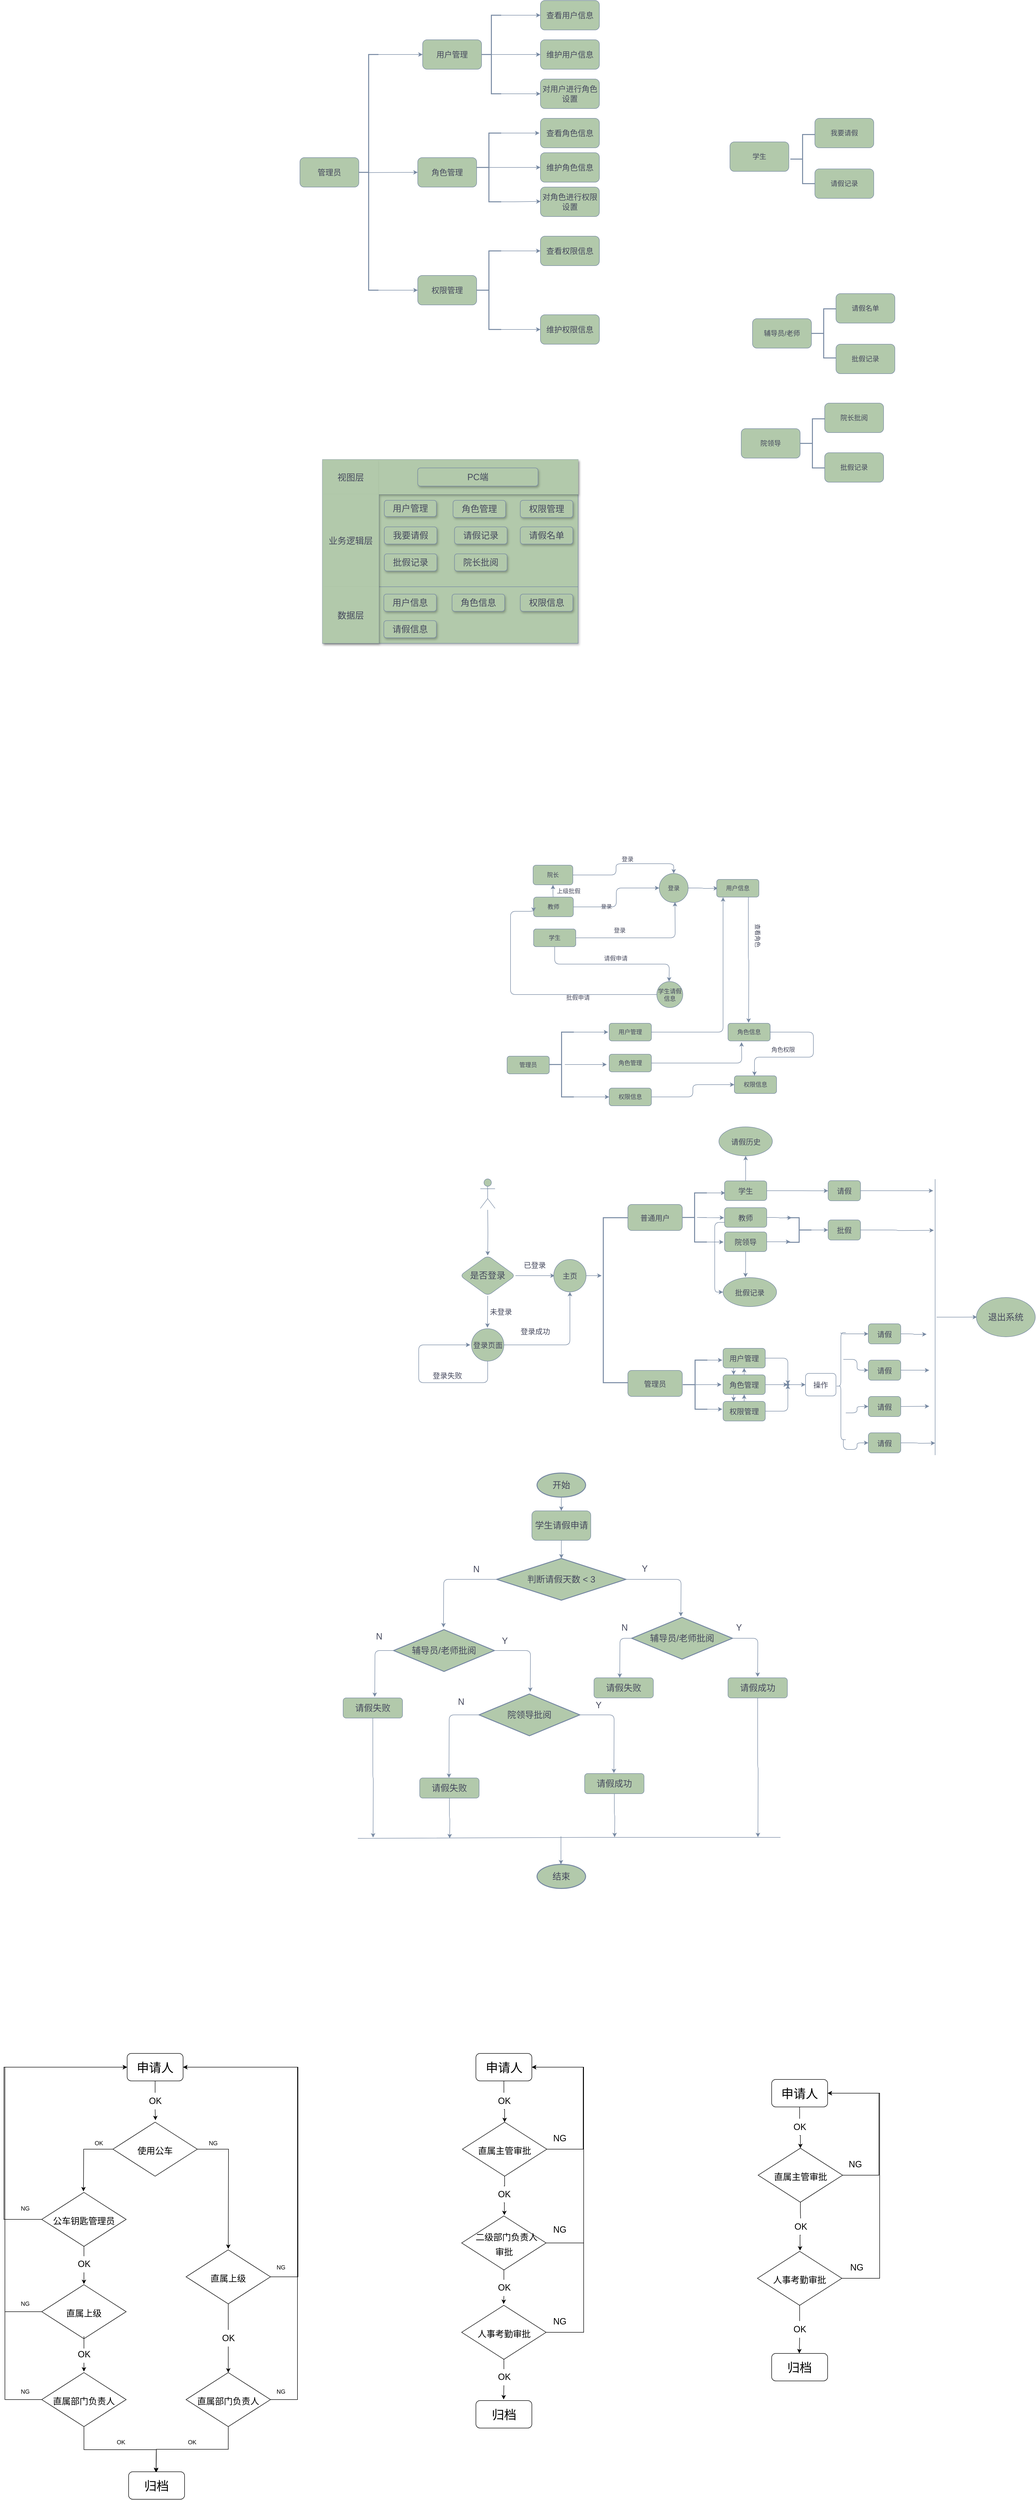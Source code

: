 <mxfile version="20.8.23" type="github">
  <diagram id="2jhHBA7Ow1JrRaf4UtZg" name="第 1 页">
    <mxGraphModel dx="2500" dy="1482" grid="0" gridSize="10" guides="1" tooltips="1" connect="1" arrows="1" fold="1" page="0" pageScale="1" pageWidth="827" pageHeight="1169" math="0" shadow="0">
      <root>
        <mxCell id="0" />
        <mxCell id="1" parent="0" />
        <mxCell id="Awp-wjOatyYc55OK3DpH-1" value="&lt;font style=&quot;font-size: 16px;&quot;&gt;管理员&lt;/font&gt;" style="rounded=1;whiteSpace=wrap;html=1;labelBackgroundColor=none;fillColor=#B2C9AB;strokeColor=#788AA3;fontColor=#46495D;" parent="1" vertex="1">
          <mxGeometry x="320" y="250" width="120" height="60" as="geometry" />
        </mxCell>
        <mxCell id="Awp-wjOatyYc55OK3DpH-12" style="edgeStyle=orthogonalEdgeStyle;rounded=1;orthogonalLoop=1;jettySize=auto;html=1;exitX=1;exitY=0;exitDx=0;exitDy=0;exitPerimeter=0;fontSize=16;entryX=0;entryY=0.5;entryDx=0;entryDy=0;labelBackgroundColor=none;fontColor=default;strokeColor=#788AA3;" parent="1" source="Awp-wjOatyYc55OK3DpH-6" target="Awp-wjOatyYc55OK3DpH-19" edge="1">
          <mxGeometry relative="1" as="geometry">
            <mxPoint x="570" y="160" as="targetPoint" />
            <Array as="points">
              <mxPoint x="500" y="40" />
              <mxPoint x="500" y="40" />
            </Array>
          </mxGeometry>
        </mxCell>
        <mxCell id="Awp-wjOatyYc55OK3DpH-13" style="edgeStyle=orthogonalEdgeStyle;rounded=1;orthogonalLoop=1;jettySize=auto;html=1;exitX=1;exitY=1;exitDx=0;exitDy=0;exitPerimeter=0;fontSize=16;entryX=0;entryY=0.5;entryDx=0;entryDy=0;labelBackgroundColor=none;fontColor=default;strokeColor=#788AA3;" parent="1" source="Awp-wjOatyYc55OK3DpH-6" target="Awp-wjOatyYc55OK3DpH-21" edge="1">
          <mxGeometry relative="1" as="geometry">
            <mxPoint x="560" y="360" as="targetPoint" />
            <Array as="points">
              <mxPoint x="490" y="520" />
              <mxPoint x="490" y="520" />
            </Array>
          </mxGeometry>
        </mxCell>
        <mxCell id="Awp-wjOatyYc55OK3DpH-17" style="edgeStyle=orthogonalEdgeStyle;rounded=1;orthogonalLoop=1;jettySize=auto;html=1;exitX=0.45;exitY=0.501;exitDx=0;exitDy=0;exitPerimeter=0;fontSize=16;labelBackgroundColor=none;fontColor=default;strokeColor=#788AA3;" parent="1" source="Awp-wjOatyYc55OK3DpH-6" edge="1">
          <mxGeometry relative="1" as="geometry">
            <mxPoint x="560" y="280" as="targetPoint" />
            <Array as="points" />
          </mxGeometry>
        </mxCell>
        <mxCell id="Awp-wjOatyYc55OK3DpH-6" value="" style="strokeWidth=2;html=1;shape=mxgraph.flowchart.annotation_2;align=left;labelPosition=right;pointerEvents=1;fontSize=16;rounded=1;labelBackgroundColor=none;fillColor=#B2C9AB;strokeColor=#788AA3;fontColor=#46495D;" parent="1" vertex="1">
          <mxGeometry x="440" y="40" width="40" height="480" as="geometry" />
        </mxCell>
        <mxCell id="Awp-wjOatyYc55OK3DpH-19" value="用户管理" style="rounded=1;whiteSpace=wrap;html=1;fontSize=16;labelBackgroundColor=none;fillColor=#B2C9AB;strokeColor=#788AA3;fontColor=#46495D;" parent="1" vertex="1">
          <mxGeometry x="570" y="10" width="120" height="60" as="geometry" />
        </mxCell>
        <mxCell id="Awp-wjOatyYc55OK3DpH-20" value="角色管理" style="rounded=1;whiteSpace=wrap;html=1;fontSize=16;labelBackgroundColor=none;fillColor=#B2C9AB;strokeColor=#788AA3;fontColor=#46495D;" parent="1" vertex="1">
          <mxGeometry x="560" y="250" width="120" height="60" as="geometry" />
        </mxCell>
        <mxCell id="Awp-wjOatyYc55OK3DpH-21" value="权限管理" style="rounded=1;whiteSpace=wrap;html=1;fontSize=16;labelBackgroundColor=none;fillColor=#B2C9AB;strokeColor=#788AA3;fontColor=#46495D;" parent="1" vertex="1">
          <mxGeometry x="560" y="490" width="120" height="60" as="geometry" />
        </mxCell>
        <mxCell id="Awp-wjOatyYc55OK3DpH-28" style="edgeStyle=orthogonalEdgeStyle;rounded=1;orthogonalLoop=1;jettySize=auto;html=1;exitX=1;exitY=0;exitDx=0;exitDy=0;exitPerimeter=0;fontSize=16;entryX=0;entryY=0.5;entryDx=0;entryDy=0;labelBackgroundColor=none;fontColor=default;strokeColor=#788AA3;" parent="1" source="Awp-wjOatyYc55OK3DpH-27" target="Awp-wjOatyYc55OK3DpH-32" edge="1">
          <mxGeometry relative="1" as="geometry">
            <mxPoint x="790" y="120" as="targetPoint" />
            <Array as="points">
              <mxPoint x="800" y="-40" />
            </Array>
          </mxGeometry>
        </mxCell>
        <mxCell id="Awp-wjOatyYc55OK3DpH-29" style="edgeStyle=orthogonalEdgeStyle;rounded=1;orthogonalLoop=1;jettySize=auto;html=1;exitX=1;exitY=1;exitDx=0;exitDy=0;exitPerimeter=0;fontSize=16;entryX=0;entryY=0.5;entryDx=0;entryDy=0;labelBackgroundColor=none;fontColor=default;strokeColor=#788AA3;" parent="1" source="Awp-wjOatyYc55OK3DpH-27" target="Awp-wjOatyYc55OK3DpH-35" edge="1">
          <mxGeometry relative="1" as="geometry">
            <mxPoint x="790" y="280" as="targetPoint" />
            <Array as="points">
              <mxPoint x="740" y="120" />
              <mxPoint x="740" y="120" />
            </Array>
          </mxGeometry>
        </mxCell>
        <mxCell id="Awp-wjOatyYc55OK3DpH-30" style="edgeStyle=orthogonalEdgeStyle;rounded=1;orthogonalLoop=1;jettySize=auto;html=1;exitX=1;exitY=0.5;exitDx=0;exitDy=0;exitPerimeter=0;fontSize=16;entryX=0;entryY=0.5;entryDx=0;entryDy=0;labelBackgroundColor=none;fontColor=default;strokeColor=#788AA3;" parent="1" source="Awp-wjOatyYc55OK3DpH-27" target="Awp-wjOatyYc55OK3DpH-34" edge="1">
          <mxGeometry relative="1" as="geometry">
            <mxPoint x="790" y="200" as="targetPoint" />
            <Array as="points">
              <mxPoint x="700" y="40" />
              <mxPoint x="700" y="40" />
            </Array>
          </mxGeometry>
        </mxCell>
        <mxCell id="Awp-wjOatyYc55OK3DpH-27" value="" style="strokeWidth=2;html=1;shape=mxgraph.flowchart.annotation_2;align=left;labelPosition=right;pointerEvents=1;fontSize=16;rounded=1;labelBackgroundColor=none;fillColor=#B2C9AB;strokeColor=#788AA3;fontColor=#46495D;" parent="1" vertex="1">
          <mxGeometry x="690" y="-40" width="40" height="160" as="geometry" />
        </mxCell>
        <mxCell id="Awp-wjOatyYc55OK3DpH-32" value="查看用户信息" style="rounded=1;whiteSpace=wrap;html=1;fontSize=16;labelBackgroundColor=none;fillColor=#B2C9AB;strokeColor=#788AA3;fontColor=#46495D;" parent="1" vertex="1">
          <mxGeometry x="810" y="-70" width="120" height="60" as="geometry" />
        </mxCell>
        <mxCell id="Awp-wjOatyYc55OK3DpH-34" value="维护用户信息" style="rounded=1;whiteSpace=wrap;html=1;fontSize=16;labelBackgroundColor=none;fillColor=#B2C9AB;strokeColor=#788AA3;fontColor=#46495D;" parent="1" vertex="1">
          <mxGeometry x="810" y="10" width="120" height="60" as="geometry" />
        </mxCell>
        <mxCell id="Awp-wjOatyYc55OK3DpH-35" value="对用户进行角色设置" style="rounded=1;whiteSpace=wrap;html=1;fontSize=16;labelBackgroundColor=none;fillColor=#B2C9AB;strokeColor=#788AA3;fontColor=#46495D;" parent="1" vertex="1">
          <mxGeometry x="810" y="90" width="120" height="60" as="geometry" />
        </mxCell>
        <mxCell id="Awp-wjOatyYc55OK3DpH-49" style="edgeStyle=orthogonalEdgeStyle;rounded=1;orthogonalLoop=1;jettySize=auto;html=1;exitX=1;exitY=0.5;exitDx=0;exitDy=0;exitPerimeter=0;fontSize=16;labelBackgroundColor=none;fontColor=default;strokeColor=#788AA3;" parent="1" source="Awp-wjOatyYc55OK3DpH-41" edge="1">
          <mxGeometry relative="1" as="geometry">
            <mxPoint x="810" y="270" as="targetPoint" />
            <Array as="points">
              <mxPoint x="700" y="270" />
              <mxPoint x="700" y="270" />
            </Array>
          </mxGeometry>
        </mxCell>
        <mxCell id="Awp-wjOatyYc55OK3DpH-50" style="edgeStyle=orthogonalEdgeStyle;rounded=1;orthogonalLoop=1;jettySize=auto;html=1;exitX=1;exitY=0;exitDx=0;exitDy=0;exitPerimeter=0;entryX=-0.017;entryY=0.5;entryDx=0;entryDy=0;entryPerimeter=0;fontSize=16;labelBackgroundColor=none;fontColor=default;strokeColor=#788AA3;" parent="1" source="Awp-wjOatyYc55OK3DpH-41" edge="1">
          <mxGeometry relative="1" as="geometry">
            <mxPoint x="807.96" y="200" as="targetPoint" />
            <Array as="points">
              <mxPoint x="740" y="200" />
              <mxPoint x="740" y="200" />
            </Array>
          </mxGeometry>
        </mxCell>
        <mxCell id="Awp-wjOatyYc55OK3DpH-54" style="edgeStyle=orthogonalEdgeStyle;rounded=1;orthogonalLoop=1;jettySize=auto;html=1;exitX=1;exitY=1;exitDx=0;exitDy=0;exitPerimeter=0;entryX=0.003;entryY=0.487;entryDx=0;entryDy=0;entryPerimeter=0;fontSize=16;labelBackgroundColor=none;fontColor=default;strokeColor=#788AA3;" parent="1" source="Awp-wjOatyYc55OK3DpH-41" edge="1">
          <mxGeometry relative="1" as="geometry">
            <mxPoint x="810.36" y="339.22" as="targetPoint" />
            <Array as="points">
              <mxPoint x="755" y="340" />
            </Array>
          </mxGeometry>
        </mxCell>
        <mxCell id="Awp-wjOatyYc55OK3DpH-41" value="" style="strokeWidth=2;html=1;shape=mxgraph.flowchart.annotation_2;align=left;labelPosition=right;pointerEvents=1;fontSize=16;rounded=1;labelBackgroundColor=none;fillColor=#B2C9AB;strokeColor=#788AA3;fontColor=#46495D;" parent="1" vertex="1">
          <mxGeometry x="680" y="200" width="50" height="140" as="geometry" />
        </mxCell>
        <mxCell id="Awp-wjOatyYc55OK3DpH-55" value="查看角色信息" style="rounded=1;whiteSpace=wrap;html=1;fontSize=16;labelBackgroundColor=none;fillColor=#B2C9AB;strokeColor=#788AA3;fontColor=#46495D;" parent="1" vertex="1">
          <mxGeometry x="810" y="170" width="120" height="60" as="geometry" />
        </mxCell>
        <mxCell id="Awp-wjOatyYc55OK3DpH-56" value="维护角色信息" style="rounded=1;whiteSpace=wrap;html=1;fontSize=16;labelBackgroundColor=none;fillColor=#B2C9AB;strokeColor=#788AA3;fontColor=#46495D;" parent="1" vertex="1">
          <mxGeometry x="810" y="240" width="120" height="60" as="geometry" />
        </mxCell>
        <mxCell id="Awp-wjOatyYc55OK3DpH-57" value="对角色进行权限设置" style="rounded=1;whiteSpace=wrap;html=1;fontSize=16;labelBackgroundColor=none;fillColor=#B2C9AB;strokeColor=#788AA3;fontColor=#46495D;" parent="1" vertex="1">
          <mxGeometry x="810" y="310" width="120" height="60" as="geometry" />
        </mxCell>
        <mxCell id="Awp-wjOatyYc55OK3DpH-62" style="edgeStyle=orthogonalEdgeStyle;rounded=1;orthogonalLoop=1;jettySize=auto;html=1;exitX=1;exitY=0;exitDx=0;exitDy=0;exitPerimeter=0;entryX=0;entryY=0.5;entryDx=0;entryDy=0;fontSize=16;labelBackgroundColor=none;fontColor=default;strokeColor=#788AA3;" parent="1" source="Awp-wjOatyYc55OK3DpH-58" target="Awp-wjOatyYc55OK3DpH-59" edge="1">
          <mxGeometry relative="1" as="geometry">
            <Array as="points">
              <mxPoint x="750" y="440" />
              <mxPoint x="750" y="440" />
            </Array>
          </mxGeometry>
        </mxCell>
        <mxCell id="Awp-wjOatyYc55OK3DpH-69" style="edgeStyle=orthogonalEdgeStyle;rounded=1;orthogonalLoop=1;jettySize=auto;html=1;exitX=1;exitY=1;exitDx=0;exitDy=0;exitPerimeter=0;entryX=0;entryY=0.5;entryDx=0;entryDy=0;fontSize=16;labelBackgroundColor=none;fontColor=default;strokeColor=#788AA3;" parent="1" source="Awp-wjOatyYc55OK3DpH-58" target="Awp-wjOatyYc55OK3DpH-61" edge="1">
          <mxGeometry relative="1" as="geometry">
            <Array as="points">
              <mxPoint x="760" y="600" />
              <mxPoint x="760" y="600" />
            </Array>
          </mxGeometry>
        </mxCell>
        <mxCell id="Awp-wjOatyYc55OK3DpH-58" value="" style="strokeWidth=2;html=1;shape=mxgraph.flowchart.annotation_2;align=left;labelPosition=right;pointerEvents=1;fontSize=16;rounded=1;labelBackgroundColor=none;fillColor=#B2C9AB;strokeColor=#788AA3;fontColor=#46495D;" parent="1" vertex="1">
          <mxGeometry x="680" y="440" width="50" height="160" as="geometry" />
        </mxCell>
        <mxCell id="Awp-wjOatyYc55OK3DpH-59" value="查看权限信息" style="rounded=1;whiteSpace=wrap;html=1;fontSize=16;labelBackgroundColor=none;fillColor=#B2C9AB;strokeColor=#788AA3;fontColor=#46495D;" parent="1" vertex="1">
          <mxGeometry x="810" y="410" width="120" height="60" as="geometry" />
        </mxCell>
        <mxCell id="Awp-wjOatyYc55OK3DpH-61" value="维护权限信息" style="rounded=1;whiteSpace=wrap;html=1;fontSize=16;labelBackgroundColor=none;fillColor=#B2C9AB;strokeColor=#788AA3;fontColor=#46495D;" parent="1" vertex="1">
          <mxGeometry x="810" y="570" width="120" height="60" as="geometry" />
        </mxCell>
        <mxCell id="cuKLUu5MOwFmbXoMq71g-1" value="&lt;font style=&quot;font-size: 14px;&quot;&gt;学生&lt;/font&gt;" style="rounded=1;whiteSpace=wrap;html=1;labelBackgroundColor=none;labelBorderColor=none;fillColor=#B2C9AB;strokeColor=#788AA3;fontColor=#46495D;" parent="1" vertex="1">
          <mxGeometry x="1196" y="218" width="120" height="60" as="geometry" />
        </mxCell>
        <mxCell id="cuKLUu5MOwFmbXoMq71g-2" value="" style="strokeWidth=2;html=1;shape=mxgraph.flowchart.annotation_2;align=left;labelPosition=right;pointerEvents=1;labelBackgroundColor=none;labelBorderColor=none;rounded=1;fillColor=#B2C9AB;strokeColor=#788AA3;fontColor=#46495D;" parent="1" vertex="1">
          <mxGeometry x="1319" y="203" width="50" height="100" as="geometry" />
        </mxCell>
        <mxCell id="cuKLUu5MOwFmbXoMq71g-3" value="&lt;font style=&quot;font-size: 14px;&quot;&gt;我要请假&lt;/font&gt;" style="rounded=1;whiteSpace=wrap;html=1;labelBackgroundColor=none;labelBorderColor=none;fillColor=#B2C9AB;strokeColor=#788AA3;fontColor=#46495D;" parent="1" vertex="1">
          <mxGeometry x="1369" y="170" width="120" height="60" as="geometry" />
        </mxCell>
        <mxCell id="cuKLUu5MOwFmbXoMq71g-4" value="&lt;font style=&quot;font-size: 14px;&quot;&gt;请假记录&lt;/font&gt;" style="rounded=1;whiteSpace=wrap;html=1;labelBackgroundColor=none;labelBorderColor=none;fillColor=#B2C9AB;strokeColor=#788AA3;fontColor=#46495D;" parent="1" vertex="1">
          <mxGeometry x="1369" y="273" width="120" height="60" as="geometry" />
        </mxCell>
        <mxCell id="cuKLUu5MOwFmbXoMq71g-5" value="&lt;font style=&quot;font-size: 14px;&quot;&gt;辅导员/老师&lt;/font&gt;" style="rounded=1;whiteSpace=wrap;html=1;labelBackgroundColor=none;fillColor=#B2C9AB;strokeColor=#788AA3;fontColor=#46495D;" parent="1" vertex="1">
          <mxGeometry x="1242" y="578" width="120" height="60" as="geometry" />
        </mxCell>
        <mxCell id="cuKLUu5MOwFmbXoMq71g-6" value="" style="strokeWidth=2;html=1;shape=mxgraph.flowchart.annotation_2;align=left;labelPosition=right;pointerEvents=1;fontSize=14;labelBackgroundColor=none;rounded=1;fillColor=#B2C9AB;strokeColor=#788AA3;fontColor=#46495D;" parent="1" vertex="1">
          <mxGeometry x="1362" y="558" width="50" height="100" as="geometry" />
        </mxCell>
        <mxCell id="cuKLUu5MOwFmbXoMq71g-8" value="请假名单" style="rounded=1;whiteSpace=wrap;html=1;fontSize=14;labelBackgroundColor=none;fillColor=#B2C9AB;strokeColor=#788AA3;fontColor=#46495D;" parent="1" vertex="1">
          <mxGeometry x="1412" y="527" width="120" height="60" as="geometry" />
        </mxCell>
        <mxCell id="cuKLUu5MOwFmbXoMq71g-9" value="批假记录" style="rounded=1;whiteSpace=wrap;html=1;fontSize=14;labelBackgroundColor=none;fillColor=#B2C9AB;strokeColor=#788AA3;fontColor=#46495D;" parent="1" vertex="1">
          <mxGeometry x="1412" y="630" width="120" height="60" as="geometry" />
        </mxCell>
        <mxCell id="cuKLUu5MOwFmbXoMq71g-10" value="院领导" style="rounded=1;whiteSpace=wrap;html=1;fontSize=14;labelBackgroundColor=none;fillColor=#B2C9AB;strokeColor=#788AA3;fontColor=#46495D;" parent="1" vertex="1">
          <mxGeometry x="1219" y="802" width="120" height="60" as="geometry" />
        </mxCell>
        <mxCell id="cuKLUu5MOwFmbXoMq71g-11" value="" style="strokeWidth=2;html=1;shape=mxgraph.flowchart.annotation_2;align=left;labelPosition=right;pointerEvents=1;fontSize=14;labelBackgroundColor=none;rounded=1;fillColor=#B2C9AB;strokeColor=#788AA3;fontColor=#46495D;" parent="1" vertex="1">
          <mxGeometry x="1339" y="782" width="50" height="100" as="geometry" />
        </mxCell>
        <mxCell id="cuKLUu5MOwFmbXoMq71g-12" value="院长批阅" style="rounded=1;whiteSpace=wrap;html=1;fontSize=14;labelBackgroundColor=none;fillColor=#B2C9AB;strokeColor=#788AA3;fontColor=#46495D;" parent="1" vertex="1">
          <mxGeometry x="1389" y="750" width="120" height="60" as="geometry" />
        </mxCell>
        <mxCell id="cuKLUu5MOwFmbXoMq71g-13" value="批假记录" style="rounded=1;whiteSpace=wrap;html=1;fontSize=14;labelBackgroundColor=none;fillColor=#B2C9AB;strokeColor=#788AA3;fontColor=#46495D;" parent="1" vertex="1">
          <mxGeometry x="1389" y="851" width="120" height="60" as="geometry" />
        </mxCell>
        <mxCell id="Xv1z-1eOxLT4SCFc1sTY-24" value="" style="shape=table;startSize=0;container=1;collapsible=0;childLayout=tableLayout;shadow=1;fontSize=20;labelBackgroundColor=none;rounded=1;fillColor=#B2C9AB;strokeColor=#788AA3;fontColor=#46495D;" parent="1" vertex="1">
          <mxGeometry x="366" y="865" width="520.73" height="374.3" as="geometry" />
        </mxCell>
        <mxCell id="Xv1z-1eOxLT4SCFc1sTY-25" value="" style="shape=tableRow;horizontal=0;startSize=0;swimlaneHead=0;swimlaneBody=0;top=0;left=0;bottom=0;right=0;collapsible=0;dropTarget=0;fillColor=none;points=[[0,0.5],[1,0.5]];portConstraint=eastwest;shadow=1;fontSize=20;labelBackgroundColor=none;rounded=1;strokeColor=#788AA3;fontColor=#46495D;" parent="Xv1z-1eOxLT4SCFc1sTY-24" vertex="1">
          <mxGeometry width="520.73" height="71" as="geometry" />
        </mxCell>
        <mxCell id="Xv1z-1eOxLT4SCFc1sTY-26" value="&lt;span style=&quot;font-size: 18px;&quot;&gt;视图层&lt;/span&gt;" style="shape=partialRectangle;html=1;whiteSpace=wrap;connectable=0;overflow=hidden;top=0;left=0;bottom=0;right=0;pointerEvents=1;shadow=1;fontSize=20;labelBackgroundColor=none;rounded=1;fillColor=#B2C9AB;strokeColor=#788AA3;fontColor=#46495D;" parent="Xv1z-1eOxLT4SCFc1sTY-25" vertex="1">
          <mxGeometry width="115" height="71" as="geometry">
            <mxRectangle width="115" height="71" as="alternateBounds" />
          </mxGeometry>
        </mxCell>
        <mxCell id="Xv1z-1eOxLT4SCFc1sTY-27" value="" style="shape=partialRectangle;html=1;whiteSpace=wrap;connectable=0;overflow=hidden;top=0;left=0;bottom=0;right=0;pointerEvents=1;shadow=1;fontSize=20;labelBackgroundColor=none;rounded=1;fillColor=#B2C9AB;strokeColor=#788AA3;fontColor=#46495D;" parent="Xv1z-1eOxLT4SCFc1sTY-25" vertex="1">
          <mxGeometry x="115" width="406" height="71" as="geometry">
            <mxRectangle width="406" height="71" as="alternateBounds" />
          </mxGeometry>
        </mxCell>
        <mxCell id="Xv1z-1eOxLT4SCFc1sTY-28" value="" style="shape=tableRow;horizontal=0;startSize=0;swimlaneHead=0;swimlaneBody=0;top=0;left=0;bottom=0;right=0;collapsible=0;dropTarget=0;fillColor=none;points=[[0,0.5],[1,0.5]];portConstraint=eastwest;shadow=1;fontSize=20;labelBackgroundColor=none;rounded=1;strokeColor=#788AA3;fontColor=#46495D;" parent="Xv1z-1eOxLT4SCFc1sTY-24" vertex="1">
          <mxGeometry y="71" width="520.73" height="188" as="geometry" />
        </mxCell>
        <mxCell id="Xv1z-1eOxLT4SCFc1sTY-29" value="&lt;font style=&quot;font-size: 18px;&quot;&gt;业务逻辑层&lt;/font&gt;" style="shape=partialRectangle;html=1;whiteSpace=wrap;connectable=0;overflow=hidden;top=0;left=0;bottom=0;right=0;pointerEvents=1;shadow=1;fontSize=20;labelBackgroundColor=none;rounded=1;fillColor=#B2C9AB;strokeColor=#788AA3;fontColor=#46495D;" parent="Xv1z-1eOxLT4SCFc1sTY-28" vertex="1">
          <mxGeometry width="115" height="188" as="geometry">
            <mxRectangle width="115" height="188" as="alternateBounds" />
          </mxGeometry>
        </mxCell>
        <mxCell id="Xv1z-1eOxLT4SCFc1sTY-30" value="" style="shape=partialRectangle;html=1;whiteSpace=wrap;connectable=0;overflow=hidden;fillColor=none;top=0;left=0;bottom=0;right=0;pointerEvents=1;shadow=1;fontSize=20;labelBackgroundColor=none;rounded=1;strokeColor=#788AA3;fontColor=#46495D;" parent="Xv1z-1eOxLT4SCFc1sTY-28" vertex="1">
          <mxGeometry x="115" width="406" height="188" as="geometry">
            <mxRectangle width="406" height="188" as="alternateBounds" />
          </mxGeometry>
        </mxCell>
        <mxCell id="Xv1z-1eOxLT4SCFc1sTY-31" value="" style="shape=tableRow;horizontal=0;startSize=0;swimlaneHead=0;swimlaneBody=0;top=0;left=0;bottom=0;right=0;collapsible=0;dropTarget=0;fillColor=none;points=[[0,0.5],[1,0.5]];portConstraint=eastwest;shadow=1;fontSize=20;labelBackgroundColor=none;rounded=1;strokeColor=#788AA3;fontColor=#46495D;" parent="Xv1z-1eOxLT4SCFc1sTY-24" vertex="1">
          <mxGeometry y="259" width="520.73" height="115" as="geometry" />
        </mxCell>
        <mxCell id="Xv1z-1eOxLT4SCFc1sTY-32" value="&lt;font style=&quot;font-size: 18px;&quot;&gt;数据&lt;font style=&quot;font-size: 18px;&quot;&gt;层&lt;/font&gt;&lt;/font&gt;" style="shape=partialRectangle;html=1;whiteSpace=wrap;connectable=0;overflow=hidden;top=0;left=0;bottom=0;right=0;pointerEvents=1;shadow=1;fontSize=20;labelBackgroundColor=none;rounded=1;fillColor=#B2C9AB;strokeColor=#788AA3;fontColor=#46495D;" parent="Xv1z-1eOxLT4SCFc1sTY-31" vertex="1">
          <mxGeometry width="115" height="115" as="geometry">
            <mxRectangle width="115" height="115" as="alternateBounds" />
          </mxGeometry>
        </mxCell>
        <mxCell id="Xv1z-1eOxLT4SCFc1sTY-33" value="" style="shape=partialRectangle;html=1;whiteSpace=wrap;connectable=0;overflow=hidden;fillColor=none;top=0;left=0;bottom=0;right=0;pointerEvents=1;shadow=1;fontSize=20;labelBackgroundColor=none;rounded=1;strokeColor=#788AA3;fontColor=#46495D;" parent="Xv1z-1eOxLT4SCFc1sTY-31" vertex="1">
          <mxGeometry x="115" width="406" height="115" as="geometry">
            <mxRectangle width="406" height="115" as="alternateBounds" />
          </mxGeometry>
        </mxCell>
        <mxCell id="Xv1z-1eOxLT4SCFc1sTY-34" value="PC端" style="rounded=1;whiteSpace=wrap;html=1;shadow=1;fontSize=18;labelBackgroundColor=none;fillColor=#B2C9AB;strokeColor=#788AA3;fontColor=#46495D;" parent="1" vertex="1">
          <mxGeometry x="560" y="882" width="245" height="37" as="geometry" />
        </mxCell>
        <mxCell id="Xv1z-1eOxLT4SCFc1sTY-35" value="用户管理" style="rounded=1;whiteSpace=wrap;html=1;shadow=1;fontSize=18;labelBackgroundColor=none;fillColor=#B2C9AB;strokeColor=#788AA3;fontColor=#46495D;" parent="1" vertex="1">
          <mxGeometry x="492" y="948" width="106" height="33" as="geometry" />
        </mxCell>
        <mxCell id="Xv1z-1eOxLT4SCFc1sTY-36" value="角色管理" style="rounded=1;whiteSpace=wrap;html=1;shadow=1;fontSize=18;labelBackgroundColor=none;fillColor=#B2C9AB;strokeColor=#788AA3;fontColor=#46495D;" parent="1" vertex="1">
          <mxGeometry x="632" y="948" width="107" height="35" as="geometry" />
        </mxCell>
        <mxCell id="Xv1z-1eOxLT4SCFc1sTY-37" value="权限管理" style="rounded=1;whiteSpace=wrap;html=1;shadow=1;fontSize=18;labelBackgroundColor=none;fillColor=#B2C9AB;strokeColor=#788AA3;fontColor=#46495D;" parent="1" vertex="1">
          <mxGeometry x="769" y="948" width="107" height="35" as="geometry" />
        </mxCell>
        <mxCell id="Xv1z-1eOxLT4SCFc1sTY-38" value="我要请假" style="rounded=1;whiteSpace=wrap;html=1;shadow=1;fontSize=18;labelBackgroundColor=none;fillColor=#B2C9AB;strokeColor=#788AA3;fontColor=#46495D;" parent="1" vertex="1">
          <mxGeometry x="492" y="1002" width="107" height="35" as="geometry" />
        </mxCell>
        <mxCell id="Xv1z-1eOxLT4SCFc1sTY-39" value="请假名单" style="rounded=1;whiteSpace=wrap;html=1;shadow=1;fontSize=18;labelBackgroundColor=none;fillColor=#B2C9AB;strokeColor=#788AA3;fontColor=#46495D;" parent="1" vertex="1">
          <mxGeometry x="769" y="1002" width="107" height="35" as="geometry" />
        </mxCell>
        <mxCell id="Xv1z-1eOxLT4SCFc1sTY-40" value="批假记录" style="rounded=1;whiteSpace=wrap;html=1;shadow=1;fontSize=18;labelBackgroundColor=none;fillColor=#B2C9AB;strokeColor=#788AA3;fontColor=#46495D;" parent="1" vertex="1">
          <mxGeometry x="492" y="1057" width="107" height="35" as="geometry" />
        </mxCell>
        <mxCell id="Xv1z-1eOxLT4SCFc1sTY-41" value="请假记录" style="rounded=1;whiteSpace=wrap;html=1;shadow=1;fontSize=18;labelBackgroundColor=none;fillColor=#B2C9AB;strokeColor=#788AA3;fontColor=#46495D;" parent="1" vertex="1">
          <mxGeometry x="635" y="1002" width="107" height="35" as="geometry" />
        </mxCell>
        <mxCell id="Xv1z-1eOxLT4SCFc1sTY-42" value="院长批阅" style="rounded=1;whiteSpace=wrap;html=1;shadow=1;fontSize=18;labelBackgroundColor=none;fillColor=#B2C9AB;strokeColor=#788AA3;fontColor=#46495D;" parent="1" vertex="1">
          <mxGeometry x="635" y="1057" width="107" height="35" as="geometry" />
        </mxCell>
        <mxCell id="Xv1z-1eOxLT4SCFc1sTY-43" value="用户信息" style="rounded=1;whiteSpace=wrap;html=1;shadow=1;fontSize=18;labelBackgroundColor=none;fillColor=#B2C9AB;strokeColor=#788AA3;fontColor=#46495D;" parent="1" vertex="1">
          <mxGeometry x="491" y="1139" width="107" height="35" as="geometry" />
        </mxCell>
        <mxCell id="Xv1z-1eOxLT4SCFc1sTY-44" value="角色信息" style="rounded=1;whiteSpace=wrap;html=1;shadow=1;fontSize=18;labelBackgroundColor=none;fillColor=#B2C9AB;strokeColor=#788AA3;fontColor=#46495D;" parent="1" vertex="1">
          <mxGeometry x="630" y="1139" width="107" height="35" as="geometry" />
        </mxCell>
        <mxCell id="Xv1z-1eOxLT4SCFc1sTY-45" value="权限信息" style="rounded=1;whiteSpace=wrap;html=1;shadow=1;fontSize=18;labelBackgroundColor=none;fillColor=#B2C9AB;strokeColor=#788AA3;fontColor=#46495D;" parent="1" vertex="1">
          <mxGeometry x="769" y="1139" width="107" height="35" as="geometry" />
        </mxCell>
        <mxCell id="Xv1z-1eOxLT4SCFc1sTY-47" value="请假信息" style="rounded=1;whiteSpace=wrap;html=1;shadow=1;fontSize=18;labelBackgroundColor=none;fillColor=#B2C9AB;strokeColor=#788AA3;fontColor=#46495D;" parent="1" vertex="1">
          <mxGeometry x="491" y="1193" width="107" height="35" as="geometry" />
        </mxCell>
        <mxCell id="bMXZFIGW-ey9HqLPGLQS-4" style="edgeStyle=orthogonalEdgeStyle;rounded=1;orthogonalLoop=1;jettySize=auto;html=1;exitX=1;exitY=0.5;exitDx=0;exitDy=0;labelBackgroundColor=none;fontColor=default;strokeColor=#788AA3;" parent="1" source="bMXZFIGW-ey9HqLPGLQS-2" edge="1">
          <mxGeometry relative="1" as="geometry">
            <mxPoint x="1084" y="1766" as="targetPoint" />
          </mxGeometry>
        </mxCell>
        <mxCell id="bMXZFIGW-ey9HqLPGLQS-11" style="edgeStyle=orthogonalEdgeStyle;rounded=1;orthogonalLoop=1;jettySize=auto;html=1;exitX=0.5;exitY=1;exitDx=0;exitDy=0;labelBackgroundColor=none;fontColor=default;strokeColor=#788AA3;" parent="1" source="bMXZFIGW-ey9HqLPGLQS-2" edge="1">
          <mxGeometry relative="1" as="geometry">
            <mxPoint x="1072" y="1928" as="targetPoint" />
          </mxGeometry>
        </mxCell>
        <mxCell id="bMXZFIGW-ey9HqLPGLQS-2" value="学生" style="rounded=1;whiteSpace=wrap;html=1;labelBackgroundColor=none;fillColor=#B2C9AB;strokeColor=#788AA3;fontColor=#46495D;" parent="1" vertex="1">
          <mxGeometry x="796" y="1821" width="86" height="36" as="geometry" />
        </mxCell>
        <mxCell id="bMXZFIGW-ey9HqLPGLQS-5" value="登录" style="text;html=1;align=center;verticalAlign=middle;resizable=0;points=[];autosize=1;strokeColor=none;fillColor=none;labelBackgroundColor=none;rounded=1;fontColor=#46495D;" parent="1" vertex="1">
          <mxGeometry x="950" y="1811" width="42" height="26" as="geometry" />
        </mxCell>
        <mxCell id="bMXZFIGW-ey9HqLPGLQS-18" style="edgeStyle=orthogonalEdgeStyle;rounded=1;orthogonalLoop=1;jettySize=auto;html=1;exitX=1;exitY=0.5;exitDx=0;exitDy=0;labelBackgroundColor=none;fontColor=default;strokeColor=#788AA3;" parent="1" source="bMXZFIGW-ey9HqLPGLQS-6" edge="1">
          <mxGeometry relative="1" as="geometry">
            <mxPoint x="1171.6" y="1738" as="targetPoint" />
          </mxGeometry>
        </mxCell>
        <mxCell id="bMXZFIGW-ey9HqLPGLQS-6" value="登录" style="ellipse;whiteSpace=wrap;html=1;aspect=fixed;labelBackgroundColor=none;rounded=1;fillColor=#B2C9AB;strokeColor=#788AA3;fontColor=#46495D;" parent="1" vertex="1">
          <mxGeometry x="1052" y="1708" width="59" height="59" as="geometry" />
        </mxCell>
        <mxCell id="bMXZFIGW-ey9HqLPGLQS-8" style="edgeStyle=orthogonalEdgeStyle;rounded=1;orthogonalLoop=1;jettySize=auto;html=1;exitX=1;exitY=0.5;exitDx=0;exitDy=0;entryX=0;entryY=0.5;entryDx=0;entryDy=0;labelBackgroundColor=none;fontColor=default;strokeColor=#788AA3;" parent="1" source="bMXZFIGW-ey9HqLPGLQS-7" target="bMXZFIGW-ey9HqLPGLQS-6" edge="1">
          <mxGeometry relative="1" as="geometry" />
        </mxCell>
        <mxCell id="bMXZFIGW-ey9HqLPGLQS-9" value="登录" style="edgeLabel;html=1;align=center;verticalAlign=middle;resizable=0;points=[];labelBackgroundColor=none;rounded=1;fontColor=#46495D;" parent="bMXZFIGW-ey9HqLPGLQS-8" vertex="1" connectable="0">
          <mxGeometry x="-0.375" y="1" relative="1" as="geometry">
            <mxPoint as="offset" />
          </mxGeometry>
        </mxCell>
        <mxCell id="bMXZFIGW-ey9HqLPGLQS-44" style="edgeStyle=orthogonalEdgeStyle;rounded=1;orthogonalLoop=1;jettySize=auto;html=1;exitX=0.5;exitY=0;exitDx=0;exitDy=0;entryX=0.5;entryY=1;entryDx=0;entryDy=0;labelBackgroundColor=none;fontColor=default;strokeColor=#788AA3;" parent="1" source="bMXZFIGW-ey9HqLPGLQS-7" target="bMXZFIGW-ey9HqLPGLQS-41" edge="1">
          <mxGeometry relative="1" as="geometry" />
        </mxCell>
        <mxCell id="bMXZFIGW-ey9HqLPGLQS-7" value="教师" style="rounded=1;whiteSpace=wrap;html=1;labelBackgroundColor=none;fillColor=#B2C9AB;strokeColor=#788AA3;fontColor=#46495D;" parent="1" vertex="1">
          <mxGeometry x="796" y="1756" width="81" height="40" as="geometry" />
        </mxCell>
        <mxCell id="bMXZFIGW-ey9HqLPGLQS-16" style="edgeStyle=orthogonalEdgeStyle;rounded=1;orthogonalLoop=1;jettySize=auto;html=1;exitX=0;exitY=0.5;exitDx=0;exitDy=0;entryX=0;entryY=0.75;entryDx=0;entryDy=0;labelBackgroundColor=none;fontColor=default;strokeColor=#788AA3;" parent="1" source="bMXZFIGW-ey9HqLPGLQS-13" target="bMXZFIGW-ey9HqLPGLQS-7" edge="1">
          <mxGeometry relative="1" as="geometry">
            <mxPoint x="749" y="1778" as="targetPoint" />
            <Array as="points">
              <mxPoint x="749" y="1955" />
              <mxPoint x="749" y="1785" />
            </Array>
          </mxGeometry>
        </mxCell>
        <mxCell id="bMXZFIGW-ey9HqLPGLQS-13" value="学生请假信息" style="ellipse;whiteSpace=wrap;html=1;aspect=fixed;labelBackgroundColor=none;rounded=1;fillColor=#B2C9AB;strokeColor=#788AA3;fontColor=#46495D;" parent="1" vertex="1">
          <mxGeometry x="1047" y="1928" width="53" height="53" as="geometry" />
        </mxCell>
        <mxCell id="bMXZFIGW-ey9HqLPGLQS-14" value="请假申请" style="text;html=1;align=center;verticalAlign=middle;resizable=0;points=[];autosize=1;strokeColor=none;fillColor=none;labelBackgroundColor=none;rounded=1;fontColor=#46495D;" parent="1" vertex="1">
          <mxGeometry x="930" y="1868" width="66" height="26" as="geometry" />
        </mxCell>
        <mxCell id="bMXZFIGW-ey9HqLPGLQS-17" value="批假申请" style="text;html=1;align=center;verticalAlign=middle;resizable=0;points=[];autosize=1;strokeColor=none;fillColor=none;labelBackgroundColor=none;rounded=1;fontColor=#46495D;" parent="1" vertex="1">
          <mxGeometry x="853" y="1948" width="66" height="26" as="geometry" />
        </mxCell>
        <mxCell id="bMXZFIGW-ey9HqLPGLQS-20" style="edgeStyle=orthogonalEdgeStyle;rounded=1;orthogonalLoop=1;jettySize=auto;html=1;exitX=0.75;exitY=1;exitDx=0;exitDy=0;labelBackgroundColor=none;fontColor=default;strokeColor=#788AA3;" parent="1" source="bMXZFIGW-ey9HqLPGLQS-19" edge="1">
          <mxGeometry relative="1" as="geometry">
            <mxPoint x="1234" y="2012" as="targetPoint" />
          </mxGeometry>
        </mxCell>
        <mxCell id="bMXZFIGW-ey9HqLPGLQS-19" value="用户信息" style="rounded=1;whiteSpace=wrap;html=1;labelBackgroundColor=none;fillColor=#B2C9AB;strokeColor=#788AA3;fontColor=#46495D;" parent="1" vertex="1">
          <mxGeometry x="1169" y="1720" width="86" height="36" as="geometry" />
        </mxCell>
        <mxCell id="bMXZFIGW-ey9HqLPGLQS-21" value="查看角色" style="text;html=1;align=center;verticalAlign=middle;resizable=0;points=[];autosize=1;strokeColor=none;fillColor=none;rotation=90;labelBackgroundColor=none;rounded=1;fontColor=#46495D;" parent="1" vertex="1">
          <mxGeometry x="1219" y="1821" width="66" height="26" as="geometry" />
        </mxCell>
        <mxCell id="bMXZFIGW-ey9HqLPGLQS-23" style="edgeStyle=orthogonalEdgeStyle;rounded=1;orthogonalLoop=1;jettySize=auto;html=1;exitX=1;exitY=0.5;exitDx=0;exitDy=0;labelBackgroundColor=none;fontColor=default;strokeColor=#788AA3;" parent="1" source="bMXZFIGW-ey9HqLPGLQS-22" edge="1">
          <mxGeometry relative="1" as="geometry">
            <mxPoint x="1246" y="2120" as="targetPoint" />
            <Array as="points">
              <mxPoint x="1366" y="2031" />
              <mxPoint x="1366" y="2082" />
              <mxPoint x="1246" y="2082" />
            </Array>
          </mxGeometry>
        </mxCell>
        <mxCell id="bMXZFIGW-ey9HqLPGLQS-22" value="角色信息" style="rounded=1;whiteSpace=wrap;html=1;labelBackgroundColor=none;fillColor=#B2C9AB;strokeColor=#788AA3;fontColor=#46495D;" parent="1" vertex="1">
          <mxGeometry x="1192" y="2013" width="86" height="36" as="geometry" />
        </mxCell>
        <mxCell id="bMXZFIGW-ey9HqLPGLQS-24" value="权限信息" style="rounded=1;whiteSpace=wrap;html=1;labelBackgroundColor=none;fillColor=#B2C9AB;strokeColor=#788AA3;fontColor=#46495D;" parent="1" vertex="1">
          <mxGeometry x="1205" y="2120" width="86" height="36" as="geometry" />
        </mxCell>
        <mxCell id="bMXZFIGW-ey9HqLPGLQS-25" value="角色权限" style="text;html=1;align=center;verticalAlign=middle;resizable=0;points=[];autosize=1;strokeColor=none;fillColor=none;labelBackgroundColor=none;rounded=1;fontColor=#46495D;" parent="1" vertex="1">
          <mxGeometry x="1271" y="2054" width="66" height="26" as="geometry" />
        </mxCell>
        <mxCell id="bMXZFIGW-ey9HqLPGLQS-26" value="学生" style="rounded=1;whiteSpace=wrap;html=1;labelBackgroundColor=none;fillColor=#B2C9AB;strokeColor=#788AA3;fontColor=#46495D;" parent="1" vertex="1">
          <mxGeometry x="796" y="1821" width="86" height="36" as="geometry" />
        </mxCell>
        <mxCell id="bMXZFIGW-ey9HqLPGLQS-27" value="管理员" style="rounded=1;whiteSpace=wrap;html=1;labelBackgroundColor=none;fillColor=#B2C9AB;strokeColor=#788AA3;fontColor=#46495D;" parent="1" vertex="1">
          <mxGeometry x="742" y="2080" width="86" height="36" as="geometry" />
        </mxCell>
        <mxCell id="bMXZFIGW-ey9HqLPGLQS-29" style="edgeStyle=orthogonalEdgeStyle;rounded=1;orthogonalLoop=1;jettySize=auto;html=1;exitX=1;exitY=0;exitDx=0;exitDy=0;exitPerimeter=0;labelBackgroundColor=none;fontColor=default;strokeColor=#788AA3;" parent="1" source="bMXZFIGW-ey9HqLPGLQS-28" edge="1">
          <mxGeometry relative="1" as="geometry">
            <mxPoint x="948" y="2031" as="targetPoint" />
            <Array as="points">
              <mxPoint x="896" y="2031" />
              <mxPoint x="896" y="2031" />
            </Array>
          </mxGeometry>
        </mxCell>
        <mxCell id="bMXZFIGW-ey9HqLPGLQS-32" style="edgeStyle=orthogonalEdgeStyle;rounded=1;orthogonalLoop=1;jettySize=auto;html=1;exitX=1;exitY=0.5;exitDx=0;exitDy=0;exitPerimeter=0;labelBackgroundColor=none;fontColor=default;strokeColor=#788AA3;" parent="1" source="bMXZFIGW-ey9HqLPGLQS-28" edge="1">
          <mxGeometry relative="1" as="geometry">
            <mxPoint x="945" y="2097" as="targetPoint" />
            <Array as="points">
              <mxPoint x="855" y="2097" />
              <mxPoint x="855" y="2097" />
            </Array>
          </mxGeometry>
        </mxCell>
        <mxCell id="bMXZFIGW-ey9HqLPGLQS-38" style="edgeStyle=orthogonalEdgeStyle;rounded=1;orthogonalLoop=1;jettySize=auto;html=1;exitX=1;exitY=1;exitDx=0;exitDy=0;exitPerimeter=0;entryX=0;entryY=0.5;entryDx=0;entryDy=0;labelBackgroundColor=none;fontColor=default;strokeColor=#788AA3;" parent="1" source="bMXZFIGW-ey9HqLPGLQS-28" target="bMXZFIGW-ey9HqLPGLQS-35" edge="1">
          <mxGeometry relative="1" as="geometry">
            <Array as="points">
              <mxPoint x="901" y="2163" />
              <mxPoint x="901" y="2163" />
            </Array>
          </mxGeometry>
        </mxCell>
        <mxCell id="bMXZFIGW-ey9HqLPGLQS-28" value="" style="strokeWidth=2;html=1;shape=mxgraph.flowchart.annotation_2;align=left;labelPosition=right;pointerEvents=1;labelBackgroundColor=none;rounded=1;fillColor=#B2C9AB;strokeColor=#788AA3;fontColor=#46495D;" parent="1" vertex="1">
          <mxGeometry x="828" y="2031" width="50" height="132" as="geometry" />
        </mxCell>
        <mxCell id="bMXZFIGW-ey9HqLPGLQS-31" style="edgeStyle=orthogonalEdgeStyle;rounded=1;orthogonalLoop=1;jettySize=auto;html=1;exitX=1;exitY=0.5;exitDx=0;exitDy=0;entryX=0.151;entryY=1.006;entryDx=0;entryDy=0;entryPerimeter=0;labelBackgroundColor=none;fontColor=default;strokeColor=#788AA3;" parent="1" source="bMXZFIGW-ey9HqLPGLQS-30" target="bMXZFIGW-ey9HqLPGLQS-19" edge="1">
          <mxGeometry relative="1" as="geometry">
            <mxPoint x="1155.6" y="2031" as="targetPoint" />
          </mxGeometry>
        </mxCell>
        <mxCell id="bMXZFIGW-ey9HqLPGLQS-30" value="用户管理" style="rounded=1;whiteSpace=wrap;html=1;labelBackgroundColor=none;fillColor=#B2C9AB;strokeColor=#788AA3;fontColor=#46495D;" parent="1" vertex="1">
          <mxGeometry x="950" y="2013" width="86" height="36" as="geometry" />
        </mxCell>
        <mxCell id="bMXZFIGW-ey9HqLPGLQS-34" style="edgeStyle=orthogonalEdgeStyle;rounded=1;orthogonalLoop=1;jettySize=auto;html=1;exitX=1;exitY=0.5;exitDx=0;exitDy=0;labelBackgroundColor=none;fontColor=default;strokeColor=#788AA3;" parent="1" source="bMXZFIGW-ey9HqLPGLQS-33" edge="1">
          <mxGeometry relative="1" as="geometry">
            <mxPoint x="1219.6" y="2051.4" as="targetPoint" />
          </mxGeometry>
        </mxCell>
        <mxCell id="bMXZFIGW-ey9HqLPGLQS-33" value="角色管理" style="rounded=1;whiteSpace=wrap;html=1;labelBackgroundColor=none;fillColor=#B2C9AB;strokeColor=#788AA3;fontColor=#46495D;" parent="1" vertex="1">
          <mxGeometry x="950" y="2076" width="86" height="36" as="geometry" />
        </mxCell>
        <mxCell id="bMXZFIGW-ey9HqLPGLQS-40" style="edgeStyle=orthogonalEdgeStyle;rounded=1;orthogonalLoop=1;jettySize=auto;html=1;exitX=1;exitY=0.5;exitDx=0;exitDy=0;entryX=0;entryY=0.5;entryDx=0;entryDy=0;labelBackgroundColor=none;fontColor=default;strokeColor=#788AA3;" parent="1" source="bMXZFIGW-ey9HqLPGLQS-35" target="bMXZFIGW-ey9HqLPGLQS-24" edge="1">
          <mxGeometry relative="1" as="geometry" />
        </mxCell>
        <mxCell id="bMXZFIGW-ey9HqLPGLQS-35" value="权限信息" style="rounded=1;whiteSpace=wrap;html=1;labelBackgroundColor=none;fillColor=#B2C9AB;strokeColor=#788AA3;fontColor=#46495D;" parent="1" vertex="1">
          <mxGeometry x="950" y="2145" width="86" height="36" as="geometry" />
        </mxCell>
        <mxCell id="bMXZFIGW-ey9HqLPGLQS-42" style="edgeStyle=orthogonalEdgeStyle;rounded=1;orthogonalLoop=1;jettySize=auto;html=1;exitX=1;exitY=0.5;exitDx=0;exitDy=0;entryX=0.5;entryY=0;entryDx=0;entryDy=0;labelBackgroundColor=none;fontColor=default;strokeColor=#788AA3;" parent="1" source="bMXZFIGW-ey9HqLPGLQS-41" target="bMXZFIGW-ey9HqLPGLQS-6" edge="1">
          <mxGeometry relative="1" as="geometry" />
        </mxCell>
        <mxCell id="bMXZFIGW-ey9HqLPGLQS-41" value="院长" style="rounded=1;whiteSpace=wrap;html=1;labelBackgroundColor=none;fillColor=#B2C9AB;strokeColor=#788AA3;fontColor=#46495D;" parent="1" vertex="1">
          <mxGeometry x="795" y="1691" width="81" height="40" as="geometry" />
        </mxCell>
        <mxCell id="bMXZFIGW-ey9HqLPGLQS-43" value="登录" style="text;html=1;align=center;verticalAlign=middle;resizable=0;points=[];autosize=1;strokeColor=none;fillColor=none;labelBackgroundColor=none;rounded=1;fontColor=#46495D;" parent="1" vertex="1">
          <mxGeometry x="966" y="1666" width="42" height="26" as="geometry" />
        </mxCell>
        <mxCell id="bMXZFIGW-ey9HqLPGLQS-45" value="上级批假" style="text;html=1;align=center;verticalAlign=middle;resizable=0;points=[];autosize=1;strokeColor=none;fillColor=none;labelBackgroundColor=none;rounded=1;fontColor=#46495D;" parent="1" vertex="1">
          <mxGeometry x="834" y="1731" width="66" height="26" as="geometry" />
        </mxCell>
        <mxCell id="9CLmwG_SODyp5DilRiQW-9" value="" style="edgeStyle=orthogonalEdgeStyle;rounded=1;orthogonalLoop=1;jettySize=auto;html=1;fontSize=15;labelBackgroundColor=none;strokeColor=#788AA3;fontColor=default;" parent="1" target="9CLmwG_SODyp5DilRiQW-4" edge="1">
          <mxGeometry relative="1" as="geometry">
            <mxPoint x="702.5" y="2393.0" as="sourcePoint" />
          </mxGeometry>
        </mxCell>
        <mxCell id="9CLmwG_SODyp5DilRiQW-10" style="edgeStyle=orthogonalEdgeStyle;rounded=1;orthogonalLoop=1;jettySize=auto;html=1;exitX=0;exitY=0.5;exitDx=0;exitDy=0;fontSize=15;labelBackgroundColor=none;strokeColor=#788AA3;fontColor=default;" parent="1" source="9CLmwG_SODyp5DilRiQW-4" edge="1">
          <mxGeometry relative="1" as="geometry">
            <mxPoint x="839" y="2527" as="targetPoint" />
          </mxGeometry>
        </mxCell>
        <mxCell id="9CLmwG_SODyp5DilRiQW-13" style="edgeStyle=orthogonalEdgeStyle;rounded=1;orthogonalLoop=1;jettySize=auto;html=1;exitX=0.5;exitY=0;exitDx=0;exitDy=0;fontSize=15;labelBackgroundColor=none;strokeColor=#788AA3;fontColor=default;" parent="1" source="9CLmwG_SODyp5DilRiQW-4" edge="1">
          <mxGeometry relative="1" as="geometry">
            <mxPoint x="702" y="2633" as="targetPoint" />
          </mxGeometry>
        </mxCell>
        <mxCell id="9CLmwG_SODyp5DilRiQW-4" value="是否登录" style="rhombus;whiteSpace=wrap;html=1;fontSize=18;direction=west;rounded=1;labelBackgroundColor=none;fillColor=#B2C9AB;strokeColor=#788AA3;fontColor=#46495D;" parent="1" vertex="1">
          <mxGeometry x="646" y="2486" width="113" height="82" as="geometry" />
        </mxCell>
        <mxCell id="9CLmwG_SODyp5DilRiQW-11" value="已登录" style="text;html=1;align=center;verticalAlign=middle;resizable=0;points=[];autosize=1;strokeColor=none;fillColor=none;fontSize=15;rounded=1;labelBackgroundColor=none;fontColor=#46495D;" parent="1" vertex="1">
          <mxGeometry x="766" y="2490" width="63" height="30" as="geometry" />
        </mxCell>
        <mxCell id="9CLmwG_SODyp5DilRiQW-29" style="edgeStyle=orthogonalEdgeStyle;rounded=1;orthogonalLoop=1;jettySize=auto;html=1;fontSize=15;labelBackgroundColor=none;strokeColor=#788AA3;fontColor=default;" parent="1" source="9CLmwG_SODyp5DilRiQW-12" edge="1">
          <mxGeometry relative="1" as="geometry">
            <mxPoint x="934.579" y="2527" as="targetPoint" />
          </mxGeometry>
        </mxCell>
        <mxCell id="9CLmwG_SODyp5DilRiQW-12" value="主页" style="ellipse;whiteSpace=wrap;html=1;aspect=fixed;fontSize=15;rounded=1;labelBackgroundColor=none;fillColor=#B2C9AB;strokeColor=#788AA3;fontColor=#46495D;" parent="1" vertex="1">
          <mxGeometry x="837" y="2494" width="66" height="66" as="geometry" />
        </mxCell>
        <mxCell id="9CLmwG_SODyp5DilRiQW-14" value="未登录" style="text;html=1;align=center;verticalAlign=middle;resizable=0;points=[];autosize=1;strokeColor=none;fillColor=none;fontSize=15;rounded=1;labelBackgroundColor=none;fontColor=#46495D;" parent="1" vertex="1">
          <mxGeometry x="697" y="2585" width="63" height="30" as="geometry" />
        </mxCell>
        <mxCell id="9CLmwG_SODyp5DilRiQW-25" style="edgeStyle=orthogonalEdgeStyle;rounded=1;orthogonalLoop=1;jettySize=auto;html=1;exitX=1;exitY=0.5;exitDx=0;exitDy=0;entryX=0.5;entryY=1;entryDx=0;entryDy=0;fontSize=15;labelBackgroundColor=none;strokeColor=#788AA3;fontColor=default;" parent="1" source="9CLmwG_SODyp5DilRiQW-16" target="9CLmwG_SODyp5DilRiQW-12" edge="1">
          <mxGeometry relative="1" as="geometry" />
        </mxCell>
        <mxCell id="9CLmwG_SODyp5DilRiQW-27" style="edgeStyle=orthogonalEdgeStyle;rounded=1;orthogonalLoop=1;jettySize=auto;html=1;exitX=0.5;exitY=1;exitDx=0;exitDy=0;fontSize=15;labelBackgroundColor=none;strokeColor=#788AA3;fontColor=default;" parent="1" source="9CLmwG_SODyp5DilRiQW-16" edge="1">
          <mxGeometry relative="1" as="geometry">
            <mxPoint x="667" y="2668" as="targetPoint" />
            <Array as="points">
              <mxPoint x="702" y="2745" />
              <mxPoint x="562" y="2745" />
              <mxPoint x="562" y="2668" />
            </Array>
          </mxGeometry>
        </mxCell>
        <mxCell id="9CLmwG_SODyp5DilRiQW-16" value="登录页面" style="ellipse;whiteSpace=wrap;html=1;aspect=fixed;fontSize=15;rounded=1;labelBackgroundColor=none;fillColor=#B2C9AB;strokeColor=#788AA3;fontColor=#46495D;" parent="1" vertex="1">
          <mxGeometry x="669.5" y="2635" width="66" height="66" as="geometry" />
        </mxCell>
        <mxCell id="9CLmwG_SODyp5DilRiQW-17" value="" style="shape=umlActor;verticalLabelPosition=bottom;verticalAlign=top;html=1;outlineConnect=0;fontSize=15;rounded=1;labelBackgroundColor=none;fillColor=#B2C9AB;strokeColor=#788AA3;fontColor=#46495D;" parent="1" vertex="1">
          <mxGeometry x="687.5" y="2330" width="30" height="60" as="geometry" />
        </mxCell>
        <mxCell id="9CLmwG_SODyp5DilRiQW-26" value="登录成功" style="text;html=1;align=center;verticalAlign=middle;resizable=0;points=[];autosize=1;strokeColor=none;fillColor=none;fontSize=15;rounded=1;labelBackgroundColor=none;fontColor=#46495D;" parent="1" vertex="1">
          <mxGeometry x="760" y="2625" width="78" height="30" as="geometry" />
        </mxCell>
        <mxCell id="9CLmwG_SODyp5DilRiQW-28" value="登录失败" style="text;html=1;align=center;verticalAlign=middle;resizable=0;points=[];autosize=1;strokeColor=none;fillColor=none;fontSize=15;rounded=1;labelBackgroundColor=none;fontColor=#46495D;" parent="1" vertex="1">
          <mxGeometry x="581" y="2715" width="78" height="30" as="geometry" />
        </mxCell>
        <mxCell id="9CLmwG_SODyp5DilRiQW-30" value="" style="strokeWidth=2;html=1;shape=mxgraph.flowchart.annotation_1;align=left;pointerEvents=1;fontSize=15;rounded=1;labelBackgroundColor=none;fillColor=#B2C9AB;strokeColor=#788AA3;fontColor=#46495D;" parent="1" vertex="1">
          <mxGeometry x="938" y="2409" width="50" height="336" as="geometry" />
        </mxCell>
        <mxCell id="9CLmwG_SODyp5DilRiQW-31" value="普通用户" style="rounded=1;whiteSpace=wrap;html=1;fontSize=15;labelBackgroundColor=none;fillColor=#B2C9AB;strokeColor=#788AA3;fontColor=#46495D;" parent="1" vertex="1">
          <mxGeometry x="988" y="2382" width="111" height="53" as="geometry" />
        </mxCell>
        <mxCell id="9CLmwG_SODyp5DilRiQW-32" value="管理员" style="rounded=1;whiteSpace=wrap;html=1;fontSize=15;labelBackgroundColor=none;fillColor=#B2C9AB;strokeColor=#788AA3;fontColor=#46495D;" parent="1" vertex="1">
          <mxGeometry x="988" y="2720" width="111" height="53" as="geometry" />
        </mxCell>
        <mxCell id="9CLmwG_SODyp5DilRiQW-34" style="edgeStyle=orthogonalEdgeStyle;rounded=1;orthogonalLoop=1;jettySize=auto;html=1;exitX=1;exitY=0.5;exitDx=0;exitDy=0;exitPerimeter=0;fontSize=15;labelBackgroundColor=none;strokeColor=#788AA3;fontColor=default;" parent="1" source="9CLmwG_SODyp5DilRiQW-33" edge="1">
          <mxGeometry relative="1" as="geometry">
            <mxPoint x="1184" y="2409" as="targetPoint" />
            <Array as="points">
              <mxPoint x="1124" y="2409" />
              <mxPoint x="1124" y="2409" />
            </Array>
          </mxGeometry>
        </mxCell>
        <mxCell id="9CLmwG_SODyp5DilRiQW-35" style="edgeStyle=orthogonalEdgeStyle;rounded=1;orthogonalLoop=1;jettySize=auto;html=1;exitX=1;exitY=0;exitDx=0;exitDy=0;exitPerimeter=0;fontSize=15;labelBackgroundColor=none;strokeColor=#788AA3;fontColor=default;" parent="1" source="9CLmwG_SODyp5DilRiQW-33" edge="1">
          <mxGeometry relative="1" as="geometry">
            <mxPoint x="1186.368" y="2358.368" as="targetPoint" />
          </mxGeometry>
        </mxCell>
        <mxCell id="9CLmwG_SODyp5DilRiQW-37" style="edgeStyle=orthogonalEdgeStyle;rounded=1;orthogonalLoop=1;jettySize=auto;html=1;exitX=1;exitY=1;exitDx=0;exitDy=0;exitPerimeter=0;fontSize=15;labelBackgroundColor=none;strokeColor=#788AA3;fontColor=default;" parent="1" source="9CLmwG_SODyp5DilRiQW-33" edge="1">
          <mxGeometry relative="1" as="geometry">
            <mxPoint x="1183" y="2458" as="targetPoint" />
          </mxGeometry>
        </mxCell>
        <mxCell id="9CLmwG_SODyp5DilRiQW-33" value="" style="strokeWidth=2;html=1;shape=mxgraph.flowchart.annotation_2;align=left;labelPosition=right;pointerEvents=1;fontSize=15;rounded=1;labelBackgroundColor=none;fillColor=#B2C9AB;strokeColor=#788AA3;fontColor=#46495D;" parent="1" vertex="1">
          <mxGeometry x="1099" y="2358.5" width="50" height="100" as="geometry" />
        </mxCell>
        <mxCell id="9CLmwG_SODyp5DilRiQW-46" style="edgeStyle=orthogonalEdgeStyle;rounded=1;orthogonalLoop=1;jettySize=auto;html=1;exitX=0.5;exitY=0;exitDx=0;exitDy=0;fontSize=15;labelBackgroundColor=none;strokeColor=#788AA3;fontColor=default;" parent="1" source="9CLmwG_SODyp5DilRiQW-39" target="9CLmwG_SODyp5DilRiQW-47" edge="1">
          <mxGeometry relative="1" as="geometry">
            <mxPoint x="1227.632" y="2305.526" as="targetPoint" />
          </mxGeometry>
        </mxCell>
        <mxCell id="9CLmwG_SODyp5DilRiQW-54" style="edgeStyle=orthogonalEdgeStyle;rounded=1;orthogonalLoop=1;jettySize=auto;html=1;exitX=1;exitY=0.5;exitDx=0;exitDy=0;fontSize=15;labelBackgroundColor=none;strokeColor=#788AA3;fontColor=default;" parent="1" source="9CLmwG_SODyp5DilRiQW-39" edge="1">
          <mxGeometry relative="1" as="geometry">
            <mxPoint x="1396.053" y="2354.158" as="targetPoint" />
          </mxGeometry>
        </mxCell>
        <mxCell id="9CLmwG_SODyp5DilRiQW-39" value="学生" style="rounded=1;whiteSpace=wrap;html=1;fontSize=15;labelBackgroundColor=none;fillColor=#B2C9AB;strokeColor=#788AA3;fontColor=#46495D;" parent="1" vertex="1">
          <mxGeometry x="1185" y="2334" width="86" height="40" as="geometry" />
        </mxCell>
        <mxCell id="9CLmwG_SODyp5DilRiQW-52" style="edgeStyle=orthogonalEdgeStyle;rounded=1;orthogonalLoop=1;jettySize=auto;html=1;exitX=0;exitY=0.75;exitDx=0;exitDy=0;fontSize=15;movable=1;resizable=1;rotatable=1;deletable=1;editable=1;connectable=1;entryX=0;entryY=0.5;entryDx=0;entryDy=0;labelBackgroundColor=none;strokeColor=#788AA3;fontColor=default;" parent="1" source="9CLmwG_SODyp5DilRiQW-44" target="9CLmwG_SODyp5DilRiQW-49" edge="1">
          <mxGeometry relative="1" as="geometry">
            <mxPoint x="1150" y="2567" as="targetPoint" />
          </mxGeometry>
        </mxCell>
        <mxCell id="9CLmwG_SODyp5DilRiQW-56" style="edgeStyle=orthogonalEdgeStyle;rounded=1;orthogonalLoop=1;jettySize=auto;html=1;exitX=1;exitY=0.5;exitDx=0;exitDy=0;fontSize=15;labelBackgroundColor=none;strokeColor=#788AA3;fontColor=default;" parent="1" source="9CLmwG_SODyp5DilRiQW-44" edge="1">
          <mxGeometry relative="1" as="geometry">
            <mxPoint x="1322" y="2409" as="targetPoint" />
          </mxGeometry>
        </mxCell>
        <mxCell id="9CLmwG_SODyp5DilRiQW-44" value="教师" style="rounded=1;whiteSpace=wrap;html=1;fontSize=15;labelBackgroundColor=none;fillColor=#B2C9AB;strokeColor=#788AA3;fontColor=#46495D;" parent="1" vertex="1">
          <mxGeometry x="1185" y="2388.5" width="86" height="40" as="geometry" />
        </mxCell>
        <mxCell id="9CLmwG_SODyp5DilRiQW-53" style="edgeStyle=orthogonalEdgeStyle;rounded=1;orthogonalLoop=1;jettySize=auto;html=1;exitX=0.5;exitY=1;exitDx=0;exitDy=0;fontSize=15;labelBackgroundColor=none;strokeColor=#788AA3;fontColor=default;" parent="1" source="9CLmwG_SODyp5DilRiQW-45" edge="1">
          <mxGeometry relative="1" as="geometry">
            <mxPoint x="1227.632" y="2530.368" as="targetPoint" />
          </mxGeometry>
        </mxCell>
        <mxCell id="9CLmwG_SODyp5DilRiQW-57" style="edgeStyle=orthogonalEdgeStyle;rounded=1;orthogonalLoop=1;jettySize=auto;html=1;exitX=1;exitY=0.5;exitDx=0;exitDy=0;fontSize=15;labelBackgroundColor=none;strokeColor=#788AA3;fontColor=default;" parent="1" source="9CLmwG_SODyp5DilRiQW-45" edge="1">
          <mxGeometry relative="1" as="geometry">
            <mxPoint x="1319" y="2458" as="targetPoint" />
          </mxGeometry>
        </mxCell>
        <mxCell id="9CLmwG_SODyp5DilRiQW-45" value="院领导" style="rounded=1;whiteSpace=wrap;html=1;fontSize=15;labelBackgroundColor=none;fillColor=#B2C9AB;strokeColor=#788AA3;fontColor=#46495D;" parent="1" vertex="1">
          <mxGeometry x="1185" y="2438" width="86" height="40" as="geometry" />
        </mxCell>
        <mxCell id="9CLmwG_SODyp5DilRiQW-47" value="请假历史" style="ellipse;whiteSpace=wrap;html=1;fontSize=15;rounded=1;labelBackgroundColor=none;fillColor=#B2C9AB;strokeColor=#788AA3;fontColor=#46495D;" parent="1" vertex="1">
          <mxGeometry x="1173.5" y="2224" width="109" height="59" as="geometry" />
        </mxCell>
        <mxCell id="9CLmwG_SODyp5DilRiQW-49" value="批假记录" style="ellipse;whiteSpace=wrap;html=1;fontSize=15;rounded=1;labelBackgroundColor=none;fillColor=#B2C9AB;strokeColor=#788AA3;fontColor=#46495D;" parent="1" vertex="1">
          <mxGeometry x="1182" y="2531" width="109" height="59" as="geometry" />
        </mxCell>
        <mxCell id="9CLmwG_SODyp5DilRiQW-60" style="edgeStyle=orthogonalEdgeStyle;rounded=1;orthogonalLoop=1;jettySize=auto;html=1;exitX=0;exitY=0.5;exitDx=0;exitDy=0;exitPerimeter=0;entryX=0;entryY=0.5;entryDx=0;entryDy=0;fontSize=15;labelBackgroundColor=none;strokeColor=#788AA3;fontColor=default;" parent="1" source="9CLmwG_SODyp5DilRiQW-55" target="9CLmwG_SODyp5DilRiQW-59" edge="1">
          <mxGeometry relative="1" as="geometry" />
        </mxCell>
        <mxCell id="9CLmwG_SODyp5DilRiQW-55" value="" style="strokeWidth=2;html=1;shape=mxgraph.flowchart.annotation_2;align=left;labelPosition=right;pointerEvents=1;fontSize=15;direction=west;rounded=1;labelBackgroundColor=none;fillColor=#B2C9AB;strokeColor=#788AA3;fontColor=#46495D;" parent="1" vertex="1">
          <mxGeometry x="1312" y="2409" width="50" height="50" as="geometry" />
        </mxCell>
        <mxCell id="9CLmwG_SODyp5DilRiQW-63" style="edgeStyle=orthogonalEdgeStyle;rounded=1;orthogonalLoop=1;jettySize=auto;html=1;exitX=1;exitY=0.5;exitDx=0;exitDy=0;fontSize=15;labelBackgroundColor=none;strokeColor=#788AA3;fontColor=default;" parent="1" source="9CLmwG_SODyp5DilRiQW-58" edge="1">
          <mxGeometry relative="1" as="geometry">
            <mxPoint x="1610" y="2354" as="targetPoint" />
          </mxGeometry>
        </mxCell>
        <mxCell id="9CLmwG_SODyp5DilRiQW-58" value="请假" style="rounded=1;whiteSpace=wrap;html=1;fontSize=15;labelBackgroundColor=none;fillColor=#B2C9AB;strokeColor=#788AA3;fontColor=#46495D;" parent="1" vertex="1">
          <mxGeometry x="1396" y="2333.5" width="66" height="41" as="geometry" />
        </mxCell>
        <mxCell id="Wd2a9WPCYMi2fw6-ZvaZ-14" style="edgeStyle=orthogonalEdgeStyle;rounded=1;orthogonalLoop=1;jettySize=auto;html=1;exitX=1;exitY=0.5;exitDx=0;exitDy=0;labelBackgroundColor=none;strokeColor=#788AA3;fontColor=default;" parent="1" source="9CLmwG_SODyp5DilRiQW-59" edge="1">
          <mxGeometry relative="1" as="geometry">
            <mxPoint x="1611.333" y="2434.667" as="targetPoint" />
          </mxGeometry>
        </mxCell>
        <mxCell id="9CLmwG_SODyp5DilRiQW-59" value="批假" style="rounded=1;whiteSpace=wrap;html=1;fontSize=15;labelBackgroundColor=none;fillColor=#B2C9AB;strokeColor=#788AA3;fontColor=#46495D;" parent="1" vertex="1">
          <mxGeometry x="1396" y="2413.5" width="66" height="41" as="geometry" />
        </mxCell>
        <mxCell id="9CLmwG_SODyp5DilRiQW-68" style="edgeStyle=orthogonalEdgeStyle;rounded=1;orthogonalLoop=1;jettySize=auto;html=1;exitX=1;exitY=0;exitDx=0;exitDy=0;exitPerimeter=0;fontSize=15;labelBackgroundColor=none;strokeColor=#788AA3;fontColor=default;" parent="1" source="9CLmwG_SODyp5DilRiQW-64" edge="1">
          <mxGeometry relative="1" as="geometry">
            <mxPoint x="1180.474" y="2699.421" as="targetPoint" />
          </mxGeometry>
        </mxCell>
        <mxCell id="9CLmwG_SODyp5DilRiQW-69" style="edgeStyle=orthogonalEdgeStyle;rounded=1;orthogonalLoop=1;jettySize=auto;html=1;exitX=1;exitY=0.5;exitDx=0;exitDy=0;exitPerimeter=0;fontSize=15;labelBackgroundColor=none;strokeColor=#788AA3;fontColor=default;" parent="1" source="9CLmwG_SODyp5DilRiQW-64" edge="1">
          <mxGeometry relative="1" as="geometry">
            <mxPoint x="1178.789" y="2748.895" as="targetPoint" />
            <Array as="points">
              <mxPoint x="1121" y="2749" />
              <mxPoint x="1121" y="2749" />
            </Array>
          </mxGeometry>
        </mxCell>
        <mxCell id="9CLmwG_SODyp5DilRiQW-71" style="edgeStyle=orthogonalEdgeStyle;rounded=1;orthogonalLoop=1;jettySize=auto;html=1;exitX=1;exitY=1;exitDx=0;exitDy=0;exitPerimeter=0;fontSize=15;labelBackgroundColor=none;strokeColor=#788AA3;fontColor=default;" parent="1" source="9CLmwG_SODyp5DilRiQW-64" edge="1">
          <mxGeometry relative="1" as="geometry">
            <mxPoint x="1180.474" y="2799.421" as="targetPoint" />
          </mxGeometry>
        </mxCell>
        <mxCell id="9CLmwG_SODyp5DilRiQW-64" value="" style="strokeWidth=2;html=1;shape=mxgraph.flowchart.annotation_2;align=left;labelPosition=right;pointerEvents=1;fontSize=15;rounded=1;labelBackgroundColor=none;fillColor=#B2C9AB;strokeColor=#788AA3;fontColor=#46495D;" parent="1" vertex="1">
          <mxGeometry x="1100" y="2699" width="50" height="100" as="geometry" />
        </mxCell>
        <mxCell id="9CLmwG_SODyp5DilRiQW-72" style="edgeStyle=orthogonalEdgeStyle;rounded=1;orthogonalLoop=1;jettySize=auto;html=1;exitX=0.25;exitY=1;exitDx=0;exitDy=0;entryX=0.25;entryY=0;entryDx=0;entryDy=0;fontSize=15;labelBackgroundColor=none;strokeColor=#788AA3;fontColor=default;" parent="1" source="9CLmwG_SODyp5DilRiQW-65" target="9CLmwG_SODyp5DilRiQW-66" edge="1">
          <mxGeometry relative="1" as="geometry" />
        </mxCell>
        <mxCell id="9CLmwG_SODyp5DilRiQW-85" style="edgeStyle=orthogonalEdgeStyle;rounded=1;orthogonalLoop=1;jettySize=auto;html=1;exitX=1;exitY=0.5;exitDx=0;exitDy=0;entryX=0.421;entryY=0.053;entryDx=0;entryDy=0;entryPerimeter=0;fontSize=15;labelBackgroundColor=none;strokeColor=#788AA3;fontColor=default;" parent="1" source="9CLmwG_SODyp5DilRiQW-65" target="9CLmwG_SODyp5DilRiQW-84" edge="1">
          <mxGeometry relative="1" as="geometry" />
        </mxCell>
        <mxCell id="9CLmwG_SODyp5DilRiQW-65" value="用户管理" style="rounded=1;whiteSpace=wrap;html=1;fontSize=15;labelBackgroundColor=none;fillColor=#B2C9AB;strokeColor=#788AA3;fontColor=#46495D;" parent="1" vertex="1">
          <mxGeometry x="1182" y="2675" width="86" height="40" as="geometry" />
        </mxCell>
        <mxCell id="9CLmwG_SODyp5DilRiQW-73" style="edgeStyle=orthogonalEdgeStyle;rounded=1;orthogonalLoop=1;jettySize=auto;html=1;exitX=0.5;exitY=0;exitDx=0;exitDy=0;entryX=0.5;entryY=1;entryDx=0;entryDy=0;fontSize=15;labelBackgroundColor=none;strokeColor=#788AA3;fontColor=default;" parent="1" source="9CLmwG_SODyp5DilRiQW-66" target="9CLmwG_SODyp5DilRiQW-65" edge="1">
          <mxGeometry relative="1" as="geometry" />
        </mxCell>
        <mxCell id="9CLmwG_SODyp5DilRiQW-74" style="edgeStyle=orthogonalEdgeStyle;rounded=1;orthogonalLoop=1;jettySize=auto;html=1;exitX=0.25;exitY=1;exitDx=0;exitDy=0;entryX=0.25;entryY=0;entryDx=0;entryDy=0;fontSize=15;labelBackgroundColor=none;strokeColor=#788AA3;fontColor=default;" parent="1" source="9CLmwG_SODyp5DilRiQW-66" target="9CLmwG_SODyp5DilRiQW-67" edge="1">
          <mxGeometry relative="1" as="geometry" />
        </mxCell>
        <mxCell id="9CLmwG_SODyp5DilRiQW-86" style="edgeStyle=orthogonalEdgeStyle;rounded=1;orthogonalLoop=1;jettySize=auto;html=1;exitX=1;exitY=0.5;exitDx=0;exitDy=0;fontSize=15;entryX=1.053;entryY=0.432;entryDx=0;entryDy=0;entryPerimeter=0;labelBackgroundColor=none;strokeColor=#788AA3;fontColor=default;" parent="1" source="9CLmwG_SODyp5DilRiQW-66" target="9CLmwG_SODyp5DilRiQW-84" edge="1">
          <mxGeometry relative="1" as="geometry">
            <mxPoint x="1332.895" y="2748.895" as="targetPoint" />
          </mxGeometry>
        </mxCell>
        <mxCell id="9CLmwG_SODyp5DilRiQW-66" value="角色管理" style="rounded=1;whiteSpace=wrap;html=1;fontSize=15;labelBackgroundColor=none;fillColor=#B2C9AB;strokeColor=#788AA3;fontColor=#46495D;" parent="1" vertex="1">
          <mxGeometry x="1182" y="2729" width="86" height="40" as="geometry" />
        </mxCell>
        <mxCell id="9CLmwG_SODyp5DilRiQW-75" style="edgeStyle=orthogonalEdgeStyle;rounded=1;orthogonalLoop=1;jettySize=auto;html=1;exitX=0.5;exitY=0;exitDx=0;exitDy=0;entryX=0.5;entryY=1;entryDx=0;entryDy=0;fontSize=15;labelBackgroundColor=none;strokeColor=#788AA3;fontColor=default;" parent="1" source="9CLmwG_SODyp5DilRiQW-67" target="9CLmwG_SODyp5DilRiQW-66" edge="1">
          <mxGeometry relative="1" as="geometry" />
        </mxCell>
        <mxCell id="9CLmwG_SODyp5DilRiQW-87" style="edgeStyle=orthogonalEdgeStyle;rounded=1;orthogonalLoop=1;jettySize=auto;html=1;exitX=1;exitY=0.5;exitDx=0;exitDy=0;entryX=0.547;entryY=0.895;entryDx=0;entryDy=0;entryPerimeter=0;fontSize=15;labelBackgroundColor=none;strokeColor=#788AA3;fontColor=default;" parent="1" source="9CLmwG_SODyp5DilRiQW-67" target="9CLmwG_SODyp5DilRiQW-84" edge="1">
          <mxGeometry relative="1" as="geometry" />
        </mxCell>
        <mxCell id="9CLmwG_SODyp5DilRiQW-67" value="权限管理" style="rounded=1;whiteSpace=wrap;html=1;fontSize=15;labelBackgroundColor=none;fillColor=#B2C9AB;strokeColor=#788AA3;fontColor=#46495D;" parent="1" vertex="1">
          <mxGeometry x="1182" y="2783" width="86" height="40" as="geometry" />
        </mxCell>
        <mxCell id="9CLmwG_SODyp5DilRiQW-89" value="" style="edgeStyle=orthogonalEdgeStyle;rounded=1;orthogonalLoop=1;jettySize=auto;html=1;fontSize=15;labelBackgroundColor=none;strokeColor=#788AA3;fontColor=default;" parent="1" source="9CLmwG_SODyp5DilRiQW-84" target="9CLmwG_SODyp5DilRiQW-88" edge="1">
          <mxGeometry relative="1" as="geometry" />
        </mxCell>
        <mxCell id="9CLmwG_SODyp5DilRiQW-84" value="" style="shape=waypoint;fillStyle=solid;size=6;pointerEvents=1;points=[];fillColor=none;resizable=0;rotatable=0;perimeter=centerPerimeter;snapToPoint=1;fontSize=15;rounded=1;labelBackgroundColor=none;strokeColor=#788AA3;fontColor=#46495D;" parent="1" vertex="1">
          <mxGeometry x="1304" y="2739" width="20" height="20" as="geometry" />
        </mxCell>
        <mxCell id="9CLmwG_SODyp5DilRiQW-88" value="操作" style="whiteSpace=wrap;html=1;fontSize=15;fillColor=none;fillStyle=solid;rounded=1;labelBackgroundColor=none;strokeColor=#788AA3;fontColor=#46495D;" parent="1" vertex="1">
          <mxGeometry x="1350" y="2726" width="62" height="46" as="geometry" />
        </mxCell>
        <mxCell id="Wd2a9WPCYMi2fw6-ZvaZ-5" style="edgeStyle=orthogonalEdgeStyle;rounded=1;orthogonalLoop=1;jettySize=auto;html=1;exitX=0.5;exitY=0;exitDx=0;exitDy=0;entryX=0;entryY=0.5;entryDx=0;entryDy=0;labelBackgroundColor=none;strokeColor=#788AA3;fontColor=default;" parent="1" source="9CLmwG_SODyp5DilRiQW-97" target="Wd2a9WPCYMi2fw6-ZvaZ-1" edge="1">
          <mxGeometry relative="1" as="geometry">
            <mxPoint x="1438.0" y="2643" as="targetPoint" />
            <Array as="points">
              <mxPoint x="1422" y="2646" />
            </Array>
          </mxGeometry>
        </mxCell>
        <mxCell id="Wd2a9WPCYMi2fw6-ZvaZ-11" style="edgeStyle=orthogonalEdgeStyle;rounded=1;orthogonalLoop=1;jettySize=auto;html=1;exitX=0.75;exitY=0.25;exitDx=0;exitDy=0;exitPerimeter=0;entryX=0;entryY=0.5;entryDx=0;entryDy=0;labelBackgroundColor=none;strokeColor=#788AA3;fontColor=default;" parent="1" source="9CLmwG_SODyp5DilRiQW-97" target="Wd2a9WPCYMi2fw6-ZvaZ-2" edge="1">
          <mxGeometry relative="1" as="geometry">
            <Array as="points">
              <mxPoint x="1455" y="2698" />
              <mxPoint x="1455" y="2720" />
            </Array>
          </mxGeometry>
        </mxCell>
        <mxCell id="Wd2a9WPCYMi2fw6-ZvaZ-13" style="edgeStyle=orthogonalEdgeStyle;rounded=1;orthogonalLoop=1;jettySize=auto;html=1;exitX=0.75;exitY=1;exitDx=0;exitDy=0;entryX=0;entryY=0.5;entryDx=0;entryDy=0;labelBackgroundColor=none;strokeColor=#788AA3;fontColor=default;" parent="1" source="9CLmwG_SODyp5DilRiQW-97" target="Wd2a9WPCYMi2fw6-ZvaZ-4" edge="1">
          <mxGeometry relative="1" as="geometry" />
        </mxCell>
        <mxCell id="Wd2a9WPCYMi2fw6-ZvaZ-28" style="edgeStyle=orthogonalEdgeStyle;rounded=1;orthogonalLoop=1;jettySize=auto;html=1;exitX=1;exitY=0.75;exitDx=0;exitDy=0;entryX=0;entryY=0.5;entryDx=0;entryDy=0;fontSize=18;labelBackgroundColor=none;strokeColor=#788AA3;fontColor=default;" parent="1" source="9CLmwG_SODyp5DilRiQW-97" target="Wd2a9WPCYMi2fw6-ZvaZ-3" edge="1">
          <mxGeometry relative="1" as="geometry" />
        </mxCell>
        <mxCell id="9CLmwG_SODyp5DilRiQW-97" value="" style="shape=curlyBracket;whiteSpace=wrap;html=1;rounded=1;labelPosition=left;verticalLabelPosition=middle;align=right;verticalAlign=middle;fontSize=15;labelBackgroundColor=none;fillColor=#B2C9AB;strokeColor=#788AA3;fontColor=#46495D;" parent="1" vertex="1">
          <mxGeometry x="1412" y="2643" width="20" height="218" as="geometry" />
        </mxCell>
        <mxCell id="Wd2a9WPCYMi2fw6-ZvaZ-15" style="edgeStyle=orthogonalEdgeStyle;rounded=1;orthogonalLoop=1;jettySize=auto;html=1;exitX=1;exitY=0.5;exitDx=0;exitDy=0;labelBackgroundColor=none;strokeColor=#788AA3;fontColor=default;" parent="1" source="Wd2a9WPCYMi2fw6-ZvaZ-1" edge="1">
          <mxGeometry relative="1" as="geometry">
            <mxPoint x="1596.667" y="2646.333" as="targetPoint" />
          </mxGeometry>
        </mxCell>
        <mxCell id="Wd2a9WPCYMi2fw6-ZvaZ-1" value="请假" style="rounded=1;whiteSpace=wrap;html=1;fontSize=15;labelBackgroundColor=none;fillColor=#B2C9AB;strokeColor=#788AA3;fontColor=#46495D;" parent="1" vertex="1">
          <mxGeometry x="1478" y="2625" width="66" height="41" as="geometry" />
        </mxCell>
        <mxCell id="Wd2a9WPCYMi2fw6-ZvaZ-16" style="edgeStyle=orthogonalEdgeStyle;rounded=1;orthogonalLoop=1;jettySize=auto;html=1;exitX=1;exitY=0.5;exitDx=0;exitDy=0;labelBackgroundColor=none;strokeColor=#788AA3;fontColor=default;" parent="1" source="Wd2a9WPCYMi2fw6-ZvaZ-2" edge="1">
          <mxGeometry relative="1" as="geometry">
            <mxPoint x="1602.0" y="2719.667" as="targetPoint" />
          </mxGeometry>
        </mxCell>
        <mxCell id="Wd2a9WPCYMi2fw6-ZvaZ-2" value="请假" style="rounded=1;whiteSpace=wrap;html=1;fontSize=15;labelBackgroundColor=none;fillColor=#B2C9AB;strokeColor=#788AA3;fontColor=#46495D;" parent="1" vertex="1">
          <mxGeometry x="1478" y="2699" width="66" height="41" as="geometry" />
        </mxCell>
        <mxCell id="Wd2a9WPCYMi2fw6-ZvaZ-17" style="edgeStyle=orthogonalEdgeStyle;rounded=1;orthogonalLoop=1;jettySize=auto;html=1;exitX=1;exitY=0.5;exitDx=0;exitDy=0;labelBackgroundColor=none;strokeColor=#788AA3;fontColor=default;" parent="1" source="Wd2a9WPCYMi2fw6-ZvaZ-3" edge="1">
          <mxGeometry relative="1" as="geometry">
            <mxPoint x="1602.0" y="2793" as="targetPoint" />
          </mxGeometry>
        </mxCell>
        <mxCell id="Wd2a9WPCYMi2fw6-ZvaZ-3" value="请假" style="rounded=1;whiteSpace=wrap;html=1;fontSize=15;labelBackgroundColor=none;fillColor=#B2C9AB;strokeColor=#788AA3;fontColor=#46495D;" parent="1" vertex="1">
          <mxGeometry x="1478" y="2773" width="66" height="41" as="geometry" />
        </mxCell>
        <mxCell id="Wd2a9WPCYMi2fw6-ZvaZ-18" style="edgeStyle=orthogonalEdgeStyle;rounded=1;orthogonalLoop=1;jettySize=auto;html=1;exitX=1;exitY=0.5;exitDx=0;exitDy=0;labelBackgroundColor=none;strokeColor=#788AA3;fontColor=default;" parent="1" source="Wd2a9WPCYMi2fw6-ZvaZ-4" edge="1">
          <mxGeometry relative="1" as="geometry">
            <mxPoint x="1614.0" y="2868" as="targetPoint" />
          </mxGeometry>
        </mxCell>
        <mxCell id="Wd2a9WPCYMi2fw6-ZvaZ-4" value="请假" style="rounded=1;whiteSpace=wrap;html=1;fontSize=15;labelBackgroundColor=none;fillColor=#B2C9AB;strokeColor=#788AA3;fontColor=#46495D;" parent="1" vertex="1">
          <mxGeometry x="1478" y="2847" width="66" height="41" as="geometry" />
        </mxCell>
        <mxCell id="Wd2a9WPCYMi2fw6-ZvaZ-22" style="edgeStyle=orthogonalEdgeStyle;rounded=1;orthogonalLoop=1;jettySize=auto;html=1;exitX=1;exitY=0.5;exitDx=0;exitDy=0;labelBackgroundColor=none;strokeColor=#788AA3;fontColor=default;" parent="1" source="Wd2a9WPCYMi2fw6-ZvaZ-20" edge="1">
          <mxGeometry relative="1" as="geometry">
            <mxPoint x="1699.333" y="2611.333" as="targetPoint" />
          </mxGeometry>
        </mxCell>
        <mxCell id="Wd2a9WPCYMi2fw6-ZvaZ-20" value="" style="shape=partialRectangle;whiteSpace=wrap;html=1;right=0;top=0;bottom=0;fillColor=none;routingCenterX=-0.5;rounded=1;labelBackgroundColor=none;strokeColor=#788AA3;fontColor=#46495D;" parent="1" vertex="1">
          <mxGeometry x="1614" y="2331" width="3" height="561" as="geometry" />
        </mxCell>
        <mxCell id="Wd2a9WPCYMi2fw6-ZvaZ-23" value="&lt;font style=&quot;font-size: 18px;&quot;&gt;退出系统&lt;/font&gt;" style="ellipse;whiteSpace=wrap;html=1;rounded=1;labelBackgroundColor=none;fillColor=#B2C9AB;strokeColor=#788AA3;fontColor=#46495D;" parent="1" vertex="1">
          <mxGeometry x="1698" y="2571.5" width="120" height="80" as="geometry" />
        </mxCell>
        <mxCell id="LtlfwZmMaXBzi_L2yJcW-2" style="edgeStyle=orthogonalEdgeStyle;rounded=1;orthogonalLoop=1;jettySize=auto;html=1;exitX=0.5;exitY=1;exitDx=0;exitDy=0;exitPerimeter=0;fontSize=18;labelBackgroundColor=none;strokeColor=#788AA3;fontColor=default;" parent="1" source="LtlfwZmMaXBzi_L2yJcW-1" target="LtlfwZmMaXBzi_L2yJcW-4" edge="1">
          <mxGeometry relative="1" as="geometry">
            <mxPoint x="853" y="3022.6" as="targetPoint" />
          </mxGeometry>
        </mxCell>
        <mxCell id="LtlfwZmMaXBzi_L2yJcW-1" value="&lt;font style=&quot;font-size: 18px;&quot;&gt;开始&lt;/font&gt;" style="strokeWidth=2;html=1;shape=mxgraph.flowchart.start_1;whiteSpace=wrap;labelBackgroundColor=none;fillColor=#B2C9AB;strokeColor=#788AA3;fontColor=#46495D;rounded=1;" parent="1" vertex="1">
          <mxGeometry x="803" y="2929" width="99" height="49" as="geometry" />
        </mxCell>
        <mxCell id="LtlfwZmMaXBzi_L2yJcW-5" style="edgeStyle=orthogonalEdgeStyle;rounded=1;orthogonalLoop=1;jettySize=auto;html=1;exitX=0.5;exitY=1;exitDx=0;exitDy=0;fontSize=18;labelBackgroundColor=none;strokeColor=#788AA3;fontColor=default;" parent="1" source="LtlfwZmMaXBzi_L2yJcW-4" target="LtlfwZmMaXBzi_L2yJcW-6" edge="1">
          <mxGeometry relative="1" as="geometry">
            <mxPoint x="853" y="3093.0" as="targetPoint" />
          </mxGeometry>
        </mxCell>
        <mxCell id="LtlfwZmMaXBzi_L2yJcW-4" value="学生请假申请" style="rounded=1;whiteSpace=wrap;html=1;fontSize=18;labelBackgroundColor=none;fillColor=#B2C9AB;strokeColor=#788AA3;fontColor=#46495D;" parent="1" vertex="1">
          <mxGeometry x="792.5" y="3006.0" width="120" height="60" as="geometry" />
        </mxCell>
        <mxCell id="LtlfwZmMaXBzi_L2yJcW-7" style="edgeStyle=orthogonalEdgeStyle;rounded=1;orthogonalLoop=1;jettySize=auto;html=1;exitX=1;exitY=0.5;exitDx=0;exitDy=0;exitPerimeter=0;fontSize=18;labelBackgroundColor=none;strokeColor=#788AA3;fontColor=default;" parent="1" source="LtlfwZmMaXBzi_L2yJcW-6" edge="1">
          <mxGeometry relative="1" as="geometry">
            <mxPoint x="1096" y="3221.0" as="targetPoint" />
          </mxGeometry>
        </mxCell>
        <mxCell id="LtlfwZmMaXBzi_L2yJcW-17" style="edgeStyle=orthogonalEdgeStyle;rounded=1;orthogonalLoop=1;jettySize=auto;html=1;exitX=0;exitY=0.5;exitDx=0;exitDy=0;exitPerimeter=0;fontSize=18;labelBackgroundColor=none;strokeColor=#788AA3;fontColor=default;" parent="1" source="LtlfwZmMaXBzi_L2yJcW-6" edge="1">
          <mxGeometry relative="1" as="geometry">
            <mxPoint x="612.4" y="3243.4" as="targetPoint" />
          </mxGeometry>
        </mxCell>
        <mxCell id="LtlfwZmMaXBzi_L2yJcW-6" value="判断请假天数 &amp;lt; 3" style="strokeWidth=2;html=1;shape=mxgraph.flowchart.decision;whiteSpace=wrap;fontSize=18;labelBackgroundColor=none;fillColor=#B2C9AB;strokeColor=#788AA3;fontColor=#46495D;rounded=1;" parent="1" vertex="1">
          <mxGeometry x="721" y="3103" width="263" height="85" as="geometry" />
        </mxCell>
        <mxCell id="LtlfwZmMaXBzi_L2yJcW-11" style="edgeStyle=orthogonalEdgeStyle;rounded=1;orthogonalLoop=1;jettySize=auto;html=1;exitX=1;exitY=0.5;exitDx=0;exitDy=0;exitPerimeter=0;fontSize=18;labelBackgroundColor=none;strokeColor=#788AA3;fontColor=default;" parent="1" source="LtlfwZmMaXBzi_L2yJcW-9" edge="1">
          <mxGeometry relative="1" as="geometry">
            <mxPoint x="1252.4" y="3344.2" as="targetPoint" />
          </mxGeometry>
        </mxCell>
        <mxCell id="LtlfwZmMaXBzi_L2yJcW-14" style="edgeStyle=orthogonalEdgeStyle;rounded=1;orthogonalLoop=1;jettySize=auto;html=1;exitX=0;exitY=0.5;exitDx=0;exitDy=0;exitPerimeter=0;fontSize=18;labelBackgroundColor=none;strokeColor=#788AA3;fontColor=default;" parent="1" source="LtlfwZmMaXBzi_L2yJcW-9" edge="1">
          <mxGeometry relative="1" as="geometry">
            <mxPoint x="971.5" y="3346" as="targetPoint" />
          </mxGeometry>
        </mxCell>
        <mxCell id="LtlfwZmMaXBzi_L2yJcW-9" value="辅导员/老师批阅" style="strokeWidth=2;html=1;shape=mxgraph.flowchart.decision;whiteSpace=wrap;fontSize=18;labelBackgroundColor=none;fillColor=#B2C9AB;strokeColor=#788AA3;fontColor=#46495D;rounded=1;" parent="1" vertex="1">
          <mxGeometry x="996" y="3223" width="205" height="85" as="geometry" />
        </mxCell>
        <mxCell id="LtlfwZmMaXBzi_L2yJcW-10" value="Y" style="text;html=1;align=center;verticalAlign=middle;resizable=0;points=[];autosize=1;strokeColor=none;fillColor=none;fontSize=18;labelBackgroundColor=none;fontColor=#46495D;rounded=1;" parent="1" vertex="1">
          <mxGeometry x="1007" y="3107" width="30" height="34" as="geometry" />
        </mxCell>
        <mxCell id="LtlfwZmMaXBzi_L2yJcW-12" value="Y" style="text;html=1;align=center;verticalAlign=middle;resizable=0;points=[];autosize=1;strokeColor=none;fillColor=none;fontSize=18;labelBackgroundColor=none;fontColor=#46495D;rounded=1;" parent="1" vertex="1">
          <mxGeometry x="1199" y="3227" width="30" height="34" as="geometry" />
        </mxCell>
        <mxCell id="LtlfwZmMaXBzi_L2yJcW-41" style="edgeStyle=orthogonalEdgeStyle;rounded=1;orthogonalLoop=1;jettySize=auto;html=1;exitX=0.5;exitY=1;exitDx=0;exitDy=0;fontSize=18;labelBackgroundColor=none;strokeColor=#788AA3;fontColor=default;" parent="1" source="LtlfwZmMaXBzi_L2yJcW-13" edge="1">
          <mxGeometry relative="1" as="geometry">
            <mxPoint x="1253" y="3670.6" as="targetPoint" />
          </mxGeometry>
        </mxCell>
        <mxCell id="LtlfwZmMaXBzi_L2yJcW-13" value="请假成功" style="rounded=1;whiteSpace=wrap;html=1;fontSize=18;labelBackgroundColor=none;fillColor=#B2C9AB;strokeColor=#788AA3;fontColor=#46495D;" parent="1" vertex="1">
          <mxGeometry x="1192" y="3346" width="121" height="41" as="geometry" />
        </mxCell>
        <mxCell id="LtlfwZmMaXBzi_L2yJcW-16" value="请假失败" style="rounded=1;whiteSpace=wrap;html=1;fontSize=18;labelBackgroundColor=none;fillColor=#B2C9AB;strokeColor=#788AA3;fontColor=#46495D;" parent="1" vertex="1">
          <mxGeometry x="919" y="3346" width="121" height="41" as="geometry" />
        </mxCell>
        <mxCell id="LtlfwZmMaXBzi_L2yJcW-18" value="N" style="text;html=1;align=center;verticalAlign=middle;resizable=0;points=[];autosize=1;strokeColor=none;fillColor=none;fontSize=18;labelBackgroundColor=none;fontColor=#46495D;rounded=1;" parent="1" vertex="1">
          <mxGeometry x="663" y="3108" width="31" height="34" as="geometry" />
        </mxCell>
        <mxCell id="LtlfwZmMaXBzi_L2yJcW-21" style="edgeStyle=orthogonalEdgeStyle;rounded=1;orthogonalLoop=1;jettySize=auto;html=1;exitX=0;exitY=0.5;exitDx=0;exitDy=0;exitPerimeter=0;fontSize=18;labelBackgroundColor=none;strokeColor=#788AA3;fontColor=default;" parent="1" source="LtlfwZmMaXBzi_L2yJcW-19" edge="1">
          <mxGeometry relative="1" as="geometry">
            <mxPoint x="472.4" y="3385.0" as="targetPoint" />
          </mxGeometry>
        </mxCell>
        <mxCell id="LtlfwZmMaXBzi_L2yJcW-23" style="edgeStyle=orthogonalEdgeStyle;rounded=1;orthogonalLoop=1;jettySize=auto;html=1;exitX=1;exitY=0.5;exitDx=0;exitDy=0;exitPerimeter=0;fontSize=18;labelBackgroundColor=none;strokeColor=#788AA3;fontColor=default;" parent="1" source="LtlfwZmMaXBzi_L2yJcW-19" edge="1">
          <mxGeometry relative="1" as="geometry">
            <mxPoint x="789.2" y="3374.6" as="targetPoint" />
          </mxGeometry>
        </mxCell>
        <mxCell id="LtlfwZmMaXBzi_L2yJcW-19" value="辅导员/老师批阅" style="strokeWidth=2;html=1;shape=mxgraph.flowchart.decision;whiteSpace=wrap;fontSize=18;labelBackgroundColor=none;fillColor=#B2C9AB;strokeColor=#788AA3;fontColor=#46495D;rounded=1;" parent="1" vertex="1">
          <mxGeometry x="511" y="3248" width="205" height="85" as="geometry" />
        </mxCell>
        <mxCell id="LtlfwZmMaXBzi_L2yJcW-35" style="edgeStyle=orthogonalEdgeStyle;rounded=1;orthogonalLoop=1;jettySize=auto;html=1;exitX=0.5;exitY=1;exitDx=0;exitDy=0;fontSize=18;labelBackgroundColor=none;strokeColor=#788AA3;fontColor=default;" parent="1" source="LtlfwZmMaXBzi_L2yJcW-22" edge="1">
          <mxGeometry relative="1" as="geometry">
            <mxPoint x="469" y="3671.4" as="targetPoint" />
          </mxGeometry>
        </mxCell>
        <mxCell id="LtlfwZmMaXBzi_L2yJcW-22" value="请假失败" style="rounded=1;whiteSpace=wrap;html=1;fontSize=18;labelBackgroundColor=none;fillColor=#B2C9AB;strokeColor=#788AA3;fontColor=#46495D;" parent="1" vertex="1">
          <mxGeometry x="408" y="3387" width="121" height="41" as="geometry" />
        </mxCell>
        <mxCell id="LtlfwZmMaXBzi_L2yJcW-24" value="N" style="text;html=1;align=center;verticalAlign=middle;resizable=0;points=[];autosize=1;strokeColor=none;fillColor=none;fontSize=18;labelBackgroundColor=none;fontColor=#46495D;rounded=1;" parent="1" vertex="1">
          <mxGeometry x="965" y="3227" width="31" height="34" as="geometry" />
        </mxCell>
        <mxCell id="LtlfwZmMaXBzi_L2yJcW-25" value="N" style="text;html=1;align=center;verticalAlign=middle;resizable=0;points=[];autosize=1;strokeColor=none;fillColor=none;fontSize=18;labelBackgroundColor=none;fontColor=#46495D;rounded=1;" parent="1" vertex="1">
          <mxGeometry x="465" y="3245" width="31" height="34" as="geometry" />
        </mxCell>
        <mxCell id="LtlfwZmMaXBzi_L2yJcW-26" value="Y" style="text;html=1;align=center;verticalAlign=middle;resizable=0;points=[];autosize=1;strokeColor=none;fillColor=none;fontSize=18;labelBackgroundColor=none;fontColor=#46495D;rounded=1;" parent="1" vertex="1">
          <mxGeometry x="722" y="3254" width="30" height="34" as="geometry" />
        </mxCell>
        <mxCell id="LtlfwZmMaXBzi_L2yJcW-29" style="edgeStyle=orthogonalEdgeStyle;rounded=1;orthogonalLoop=1;jettySize=auto;html=1;exitX=1;exitY=0.5;exitDx=0;exitDy=0;exitPerimeter=0;fontSize=18;labelBackgroundColor=none;strokeColor=#788AA3;fontColor=default;" parent="1" source="LtlfwZmMaXBzi_L2yJcW-28" edge="1">
          <mxGeometry relative="1" as="geometry">
            <mxPoint x="959.6" y="3540.2" as="targetPoint" />
          </mxGeometry>
        </mxCell>
        <mxCell id="LtlfwZmMaXBzi_L2yJcW-32" style="edgeStyle=orthogonalEdgeStyle;rounded=1;orthogonalLoop=1;jettySize=auto;html=1;exitX=0;exitY=0.5;exitDx=0;exitDy=0;exitPerimeter=0;fontSize=18;labelBackgroundColor=none;strokeColor=#788AA3;fontColor=default;" parent="1" source="LtlfwZmMaXBzi_L2yJcW-28" edge="1">
          <mxGeometry relative="1" as="geometry">
            <mxPoint x="623.6" y="3549.8" as="targetPoint" />
          </mxGeometry>
        </mxCell>
        <mxCell id="LtlfwZmMaXBzi_L2yJcW-28" value="院领导批阅" style="strokeWidth=2;html=1;shape=mxgraph.flowchart.decision;whiteSpace=wrap;fontSize=18;labelBackgroundColor=none;fillColor=#B2C9AB;strokeColor=#788AA3;fontColor=#46495D;rounded=1;" parent="1" vertex="1">
          <mxGeometry x="685" y="3379" width="205" height="85" as="geometry" />
        </mxCell>
        <mxCell id="LtlfwZmMaXBzi_L2yJcW-30" value="Y" style="text;html=1;align=center;verticalAlign=middle;resizable=0;points=[];autosize=1;strokeColor=none;fillColor=none;fontSize=18;labelBackgroundColor=none;fontColor=#46495D;rounded=1;" parent="1" vertex="1">
          <mxGeometry x="913" y="3385" width="30" height="34" as="geometry" />
        </mxCell>
        <mxCell id="LtlfwZmMaXBzi_L2yJcW-40" style="edgeStyle=orthogonalEdgeStyle;rounded=1;orthogonalLoop=1;jettySize=auto;html=1;exitX=0.5;exitY=1;exitDx=0;exitDy=0;fontSize=18;labelBackgroundColor=none;strokeColor=#788AA3;fontColor=default;" parent="1" source="LtlfwZmMaXBzi_L2yJcW-31" edge="1">
          <mxGeometry relative="1" as="geometry">
            <mxPoint x="961" y="3670.6" as="targetPoint" />
          </mxGeometry>
        </mxCell>
        <mxCell id="LtlfwZmMaXBzi_L2yJcW-31" value="请假成功" style="rounded=1;whiteSpace=wrap;html=1;fontSize=18;labelBackgroundColor=none;fillColor=#B2C9AB;strokeColor=#788AA3;fontColor=#46495D;" parent="1" vertex="1">
          <mxGeometry x="900" y="3541" width="121" height="41" as="geometry" />
        </mxCell>
        <mxCell id="LtlfwZmMaXBzi_L2yJcW-33" value="N" style="text;html=1;align=center;verticalAlign=middle;resizable=0;points=[];autosize=1;strokeColor=none;fillColor=none;fontSize=18;labelBackgroundColor=none;fontColor=#46495D;rounded=1;" parent="1" vertex="1">
          <mxGeometry x="632" y="3378" width="31" height="34" as="geometry" />
        </mxCell>
        <mxCell id="LtlfwZmMaXBzi_L2yJcW-36" style="edgeStyle=orthogonalEdgeStyle;rounded=1;orthogonalLoop=1;jettySize=auto;html=1;exitX=0.5;exitY=1;exitDx=0;exitDy=0;fontSize=18;labelBackgroundColor=none;strokeColor=#788AA3;fontColor=default;" parent="1" source="LtlfwZmMaXBzi_L2yJcW-34" edge="1">
          <mxGeometry relative="1" as="geometry">
            <mxPoint x="625" y="3673" as="targetPoint" />
          </mxGeometry>
        </mxCell>
        <mxCell id="LtlfwZmMaXBzi_L2yJcW-34" value="请假失败" style="rounded=1;whiteSpace=wrap;html=1;fontSize=18;labelBackgroundColor=none;fillColor=#B2C9AB;strokeColor=#788AA3;fontColor=#46495D;" parent="1" vertex="1">
          <mxGeometry x="564" y="3550" width="121" height="41" as="geometry" />
        </mxCell>
        <mxCell id="LtlfwZmMaXBzi_L2yJcW-38" value="" style="endArrow=none;html=1;rounded=1;fontSize=18;labelBackgroundColor=none;strokeColor=#788AA3;fontColor=default;" parent="1" edge="1">
          <mxGeometry relative="1" as="geometry">
            <mxPoint x="438" y="3673" as="sourcePoint" />
            <mxPoint x="1299" y="3671" as="targetPoint" />
            <Array as="points">
              <mxPoint x="915" y="3671" />
            </Array>
          </mxGeometry>
        </mxCell>
        <mxCell id="LtlfwZmMaXBzi_L2yJcW-43" value="" style="endArrow=classic;html=1;rounded=1;fontSize=18;labelBackgroundColor=none;strokeColor=#788AA3;fontColor=default;" parent="1" edge="1">
          <mxGeometry width="50" height="50" relative="1" as="geometry">
            <mxPoint x="851.75" y="3669" as="sourcePoint" />
            <mxPoint x="851.75" y="3726" as="targetPoint" />
          </mxGeometry>
        </mxCell>
        <mxCell id="LtlfwZmMaXBzi_L2yJcW-44" value="&lt;font style=&quot;font-size: 18px;&quot;&gt;结束&lt;/font&gt;" style="strokeWidth=2;html=1;shape=mxgraph.flowchart.start_1;whiteSpace=wrap;labelBackgroundColor=none;fillColor=#B2C9AB;strokeColor=#788AA3;fontColor=#46495D;rounded=1;" parent="1" vertex="1">
          <mxGeometry x="803" y="3726" width="99" height="49" as="geometry" />
        </mxCell>
        <mxCell id="mgTx1-tld5V74vlmRsAa-12" style="edgeStyle=orthogonalEdgeStyle;rounded=0;orthogonalLoop=1;jettySize=auto;html=1;exitX=0.5;exitY=1;exitDx=0;exitDy=0;entryX=0.5;entryY=0;entryDx=0;entryDy=0;fontSize=18;startArrow=none;" parent="1" source="mgTx1-tld5V74vlmRsAa-13" target="mgTx1-tld5V74vlmRsAa-5" edge="1">
          <mxGeometry relative="1" as="geometry" />
        </mxCell>
        <mxCell id="mgTx1-tld5V74vlmRsAa-1" value="&lt;font style=&quot;font-size: 25px;&quot;&gt;申请人&lt;/font&gt;" style="rounded=1;whiteSpace=wrap;html=1;" parent="1" vertex="1">
          <mxGeometry x="678.5" y="4111" width="114" height="56" as="geometry" />
        </mxCell>
        <mxCell id="mgTx1-tld5V74vlmRsAa-19" style="edgeStyle=orthogonalEdgeStyle;rounded=0;orthogonalLoop=1;jettySize=auto;html=1;exitX=0.5;exitY=1;exitDx=0;exitDy=0;fontSize=18;startArrow=none;" parent="1" source="mgTx1-tld5V74vlmRsAa-20" edge="1">
          <mxGeometry relative="1" as="geometry">
            <mxPoint x="736.462" y="4440.308" as="targetPoint" />
          </mxGeometry>
        </mxCell>
        <mxCell id="mgTx1-tld5V74vlmRsAa-48" style="edgeStyle=none;rounded=0;orthogonalLoop=1;jettySize=auto;html=1;exitX=1;exitY=0.5;exitDx=0;exitDy=0;fontSize=18;" parent="1" source="mgTx1-tld5V74vlmRsAa-5" edge="1">
          <mxGeometry relative="1" as="geometry">
            <mxPoint x="823.421" y="4305.737" as="targetPoint" />
          </mxGeometry>
        </mxCell>
        <mxCell id="mgTx1-tld5V74vlmRsAa-49" style="edgeStyle=orthogonalEdgeStyle;rounded=0;orthogonalLoop=1;jettySize=auto;html=1;exitX=1;exitY=0.5;exitDx=0;exitDy=0;entryX=1;entryY=0.5;entryDx=0;entryDy=0;fontSize=18;" parent="1" source="mgTx1-tld5V74vlmRsAa-5" target="mgTx1-tld5V74vlmRsAa-1" edge="1">
          <mxGeometry relative="1" as="geometry">
            <Array as="points">
              <mxPoint x="897" y="4306" />
              <mxPoint x="897" y="4139" />
            </Array>
          </mxGeometry>
        </mxCell>
        <mxCell id="mgTx1-tld5V74vlmRsAa-5" value="&lt;font style=&quot;font-size: 18px;&quot;&gt;直属主管审批&lt;/font&gt;" style="rhombus;whiteSpace=wrap;html=1;fontSize=25;" parent="1" vertex="1">
          <mxGeometry x="651" y="4251" width="172" height="110" as="geometry" />
        </mxCell>
        <mxCell id="mgTx1-tld5V74vlmRsAa-8" value="NG" style="text;html=1;align=center;verticalAlign=middle;resizable=0;points=[];autosize=1;strokeColor=none;fillColor=none;fontSize=18;" parent="1" vertex="1">
          <mxGeometry x="826" y="4267" width="45" height="34" as="geometry" />
        </mxCell>
        <mxCell id="mgTx1-tld5V74vlmRsAa-15" value="" style="edgeStyle=orthogonalEdgeStyle;rounded=0;orthogonalLoop=1;jettySize=auto;html=1;exitX=0.5;exitY=1;exitDx=0;exitDy=0;entryX=0.5;entryY=0;entryDx=0;entryDy=0;fontSize=18;endArrow=none;" parent="1" source="mgTx1-tld5V74vlmRsAa-1" target="mgTx1-tld5V74vlmRsAa-13" edge="1">
          <mxGeometry relative="1" as="geometry">
            <mxPoint x="736" y="4167" as="sourcePoint" />
            <mxPoint x="736" y="4249" as="targetPoint" />
          </mxGeometry>
        </mxCell>
        <mxCell id="mgTx1-tld5V74vlmRsAa-13" value="OK" style="text;html=1;align=center;verticalAlign=middle;resizable=0;points=[];autosize=1;strokeColor=none;fillColor=none;fontSize=18;" parent="1" vertex="1">
          <mxGeometry x="713.5" y="4191" width="44" height="34" as="geometry" />
        </mxCell>
        <mxCell id="mgTx1-tld5V74vlmRsAa-21" value="" style="edgeStyle=orthogonalEdgeStyle;rounded=0;orthogonalLoop=1;jettySize=auto;html=1;exitX=0.5;exitY=1;exitDx=0;exitDy=0;fontSize=18;endArrow=none;" parent="1" source="mgTx1-tld5V74vlmRsAa-5" target="mgTx1-tld5V74vlmRsAa-20" edge="1">
          <mxGeometry relative="1" as="geometry">
            <mxPoint x="736.462" y="4440.308" as="targetPoint" />
            <mxPoint x="737" y="4361" as="sourcePoint" />
          </mxGeometry>
        </mxCell>
        <mxCell id="mgTx1-tld5V74vlmRsAa-20" value="OK" style="text;html=1;align=center;verticalAlign=middle;resizable=0;points=[];autosize=1;strokeColor=none;fillColor=none;fontSize=18;" parent="1" vertex="1">
          <mxGeometry x="713.5" y="4381" width="44" height="34" as="geometry" />
        </mxCell>
        <mxCell id="mgTx1-tld5V74vlmRsAa-25" style="edgeStyle=orthogonalEdgeStyle;rounded=0;orthogonalLoop=1;jettySize=auto;html=1;exitX=0.5;exitY=1;exitDx=0;exitDy=0;fontSize=18;startArrow=none;" parent="1" source="mgTx1-tld5V74vlmRsAa-26" edge="1">
          <mxGeometry relative="1" as="geometry">
            <mxPoint x="734.923" y="4621.231" as="targetPoint" />
          </mxGeometry>
        </mxCell>
        <mxCell id="mgTx1-tld5V74vlmRsAa-50" style="edgeStyle=orthogonalEdgeStyle;rounded=0;orthogonalLoop=1;jettySize=auto;html=1;exitX=1;exitY=0.5;exitDx=0;exitDy=0;entryX=1;entryY=0.5;entryDx=0;entryDy=0;fontSize=18;" parent="1" source="mgTx1-tld5V74vlmRsAa-22" target="mgTx1-tld5V74vlmRsAa-1" edge="1">
          <mxGeometry relative="1" as="geometry">
            <Array as="points">
              <mxPoint x="898" y="4497" />
              <mxPoint x="898" y="4139" />
            </Array>
          </mxGeometry>
        </mxCell>
        <mxCell id="mgTx1-tld5V74vlmRsAa-22" value="&lt;span style=&quot;font-size: 18px;&quot;&gt;&amp;nbsp; 二级部门负责人&lt;br&gt;审批&lt;/span&gt;" style="rhombus;whiteSpace=wrap;html=1;fontSize=25;" parent="1" vertex="1">
          <mxGeometry x="649.5" y="4442" width="172" height="110" as="geometry" />
        </mxCell>
        <mxCell id="mgTx1-tld5V74vlmRsAa-24" value="NG" style="text;html=1;align=center;verticalAlign=middle;resizable=0;points=[];autosize=1;strokeColor=none;fillColor=none;fontSize=18;" parent="1" vertex="1">
          <mxGeometry x="826" y="4453" width="45" height="34" as="geometry" />
        </mxCell>
        <mxCell id="mgTx1-tld5V74vlmRsAa-28" value="" style="edgeStyle=orthogonalEdgeStyle;rounded=0;orthogonalLoop=1;jettySize=auto;html=1;exitX=0.5;exitY=1;exitDx=0;exitDy=0;fontSize=18;endArrow=none;" parent="1" source="mgTx1-tld5V74vlmRsAa-22" target="mgTx1-tld5V74vlmRsAa-26" edge="1">
          <mxGeometry relative="1" as="geometry">
            <mxPoint x="734.923" y="4621.231" as="targetPoint" />
            <mxPoint x="736" y="4552" as="sourcePoint" />
          </mxGeometry>
        </mxCell>
        <mxCell id="mgTx1-tld5V74vlmRsAa-26" value="OK" style="text;html=1;align=center;verticalAlign=middle;resizable=0;points=[];autosize=1;strokeColor=none;fillColor=none;fontSize=18;" parent="1" vertex="1">
          <mxGeometry x="713.5" y="4571" width="44" height="34" as="geometry" />
        </mxCell>
        <mxCell id="mgTx1-tld5V74vlmRsAa-34" style="edgeStyle=orthogonalEdgeStyle;rounded=0;orthogonalLoop=1;jettySize=auto;html=1;exitX=0.5;exitY=1;exitDx=0;exitDy=0;fontSize=18;startArrow=none;" parent="1" source="mgTx1-tld5V74vlmRsAa-31" edge="1">
          <mxGeometry relative="1" as="geometry">
            <mxPoint x="734.923" y="4815.692" as="targetPoint" />
          </mxGeometry>
        </mxCell>
        <mxCell id="mgTx1-tld5V74vlmRsAa-37" style="edgeStyle=orthogonalEdgeStyle;rounded=0;orthogonalLoop=1;jettySize=auto;html=1;exitX=1;exitY=0.5;exitDx=0;exitDy=0;fontSize=18;entryX=1;entryY=0.5;entryDx=0;entryDy=0;" parent="1" target="mgTx1-tld5V74vlmRsAa-1" edge="1">
          <mxGeometry relative="1" as="geometry">
            <mxPoint x="879" y="4135" as="targetPoint" />
            <mxPoint x="818.5" y="4679" as="sourcePoint" />
            <Array as="points">
              <mxPoint x="898" y="4679" />
              <mxPoint x="898" y="4139" />
            </Array>
          </mxGeometry>
        </mxCell>
        <mxCell id="mgTx1-tld5V74vlmRsAa-29" value="&lt;span style=&quot;font-size: 18px;&quot;&gt;人事考勤审批&lt;/span&gt;" style="rhombus;whiteSpace=wrap;html=1;fontSize=25;" parent="1" vertex="1">
          <mxGeometry x="649.5" y="4624" width="172" height="110" as="geometry" />
        </mxCell>
        <mxCell id="mgTx1-tld5V74vlmRsAa-35" value="" style="edgeStyle=orthogonalEdgeStyle;rounded=0;orthogonalLoop=1;jettySize=auto;html=1;exitX=0.5;exitY=1;exitDx=0;exitDy=0;fontSize=18;endArrow=none;" parent="1" source="mgTx1-tld5V74vlmRsAa-29" target="mgTx1-tld5V74vlmRsAa-31" edge="1">
          <mxGeometry relative="1" as="geometry">
            <mxPoint x="734.923" y="4815.692" as="targetPoint" />
            <mxPoint x="736" y="4734" as="sourcePoint" />
          </mxGeometry>
        </mxCell>
        <mxCell id="mgTx1-tld5V74vlmRsAa-31" value="OK" style="text;html=1;align=center;verticalAlign=middle;resizable=0;points=[];autosize=1;strokeColor=none;fillColor=none;fontSize=18;" parent="1" vertex="1">
          <mxGeometry x="713.5" y="4753" width="44" height="34" as="geometry" />
        </mxCell>
        <mxCell id="mgTx1-tld5V74vlmRsAa-36" value="&lt;span style=&quot;font-size: 25px;&quot;&gt;归档&lt;/span&gt;" style="rounded=1;whiteSpace=wrap;html=1;" parent="1" vertex="1">
          <mxGeometry x="678.5" y="4818" width="114" height="56" as="geometry" />
        </mxCell>
        <mxCell id="mgTx1-tld5V74vlmRsAa-38" value="NG" style="text;html=1;align=center;verticalAlign=middle;resizable=0;points=[];autosize=1;strokeColor=none;fillColor=none;fontSize=18;" parent="1" vertex="1">
          <mxGeometry x="826" y="4640" width="45" height="34" as="geometry" />
        </mxCell>
        <mxCell id="mgTx1-tld5V74vlmRsAa-51" style="edgeStyle=orthogonalEdgeStyle;rounded=0;orthogonalLoop=1;jettySize=auto;html=1;exitX=0.5;exitY=1;exitDx=0;exitDy=0;entryX=0.5;entryY=0;entryDx=0;entryDy=0;fontSize=18;startArrow=none;" parent="1" source="mgTx1-tld5V74vlmRsAa-59" target="mgTx1-tld5V74vlmRsAa-56" edge="1">
          <mxGeometry relative="1" as="geometry" />
        </mxCell>
        <mxCell id="mgTx1-tld5V74vlmRsAa-52" value="&lt;font style=&quot;font-size: 25px;&quot;&gt;申请人&lt;/font&gt;" style="rounded=1;whiteSpace=wrap;html=1;" parent="1" vertex="1">
          <mxGeometry x="1281" y="4164" width="114" height="56" as="geometry" />
        </mxCell>
        <mxCell id="mgTx1-tld5V74vlmRsAa-54" style="edgeStyle=none;rounded=0;orthogonalLoop=1;jettySize=auto;html=1;exitX=1;exitY=0.5;exitDx=0;exitDy=0;fontSize=18;" parent="1" source="mgTx1-tld5V74vlmRsAa-56" edge="1">
          <mxGeometry relative="1" as="geometry">
            <mxPoint x="1425.921" y="4358.737" as="targetPoint" />
          </mxGeometry>
        </mxCell>
        <mxCell id="mgTx1-tld5V74vlmRsAa-55" style="edgeStyle=orthogonalEdgeStyle;rounded=0;orthogonalLoop=1;jettySize=auto;html=1;exitX=1;exitY=0.5;exitDx=0;exitDy=0;entryX=1;entryY=0.5;entryDx=0;entryDy=0;fontSize=18;" parent="1" source="mgTx1-tld5V74vlmRsAa-56" target="mgTx1-tld5V74vlmRsAa-52" edge="1">
          <mxGeometry relative="1" as="geometry">
            <Array as="points">
              <mxPoint x="1499.5" y="4359" />
              <mxPoint x="1499.5" y="4192" />
            </Array>
          </mxGeometry>
        </mxCell>
        <mxCell id="mgTx1-tld5V74vlmRsAa-77" style="edgeStyle=orthogonalEdgeStyle;rounded=0;orthogonalLoop=1;jettySize=auto;html=1;exitX=0.5;exitY=1;exitDx=0;exitDy=0;fontSize=18;startArrow=none;" parent="1" source="mgTx1-tld5V74vlmRsAa-78" edge="1">
          <mxGeometry relative="1" as="geometry">
            <mxPoint x="1338.846" y="4512.615" as="targetPoint" />
          </mxGeometry>
        </mxCell>
        <mxCell id="mgTx1-tld5V74vlmRsAa-56" value="&lt;font style=&quot;font-size: 18px;&quot;&gt;直属主管审批&lt;/font&gt;" style="rhombus;whiteSpace=wrap;html=1;fontSize=25;" parent="1" vertex="1">
          <mxGeometry x="1253.5" y="4304" width="172" height="110" as="geometry" />
        </mxCell>
        <mxCell id="mgTx1-tld5V74vlmRsAa-57" value="NG" style="text;html=1;align=center;verticalAlign=middle;resizable=0;points=[];autosize=1;strokeColor=none;fillColor=none;fontSize=18;" parent="1" vertex="1">
          <mxGeometry x="1428.5" y="4320" width="45" height="34" as="geometry" />
        </mxCell>
        <mxCell id="mgTx1-tld5V74vlmRsAa-58" value="" style="edgeStyle=orthogonalEdgeStyle;rounded=0;orthogonalLoop=1;jettySize=auto;html=1;exitX=0.5;exitY=1;exitDx=0;exitDy=0;entryX=0.5;entryY=0;entryDx=0;entryDy=0;fontSize=18;endArrow=none;" parent="1" source="mgTx1-tld5V74vlmRsAa-52" target="mgTx1-tld5V74vlmRsAa-59" edge="1">
          <mxGeometry relative="1" as="geometry">
            <mxPoint x="1338.5" y="4220" as="sourcePoint" />
            <mxPoint x="1338.5" y="4302" as="targetPoint" />
          </mxGeometry>
        </mxCell>
        <mxCell id="mgTx1-tld5V74vlmRsAa-59" value="OK" style="text;html=1;align=center;verticalAlign=middle;resizable=0;points=[];autosize=1;strokeColor=none;fillColor=none;fontSize=18;" parent="1" vertex="1">
          <mxGeometry x="1316" y="4244" width="44" height="34" as="geometry" />
        </mxCell>
        <mxCell id="mgTx1-tld5V74vlmRsAa-69" style="edgeStyle=orthogonalEdgeStyle;rounded=0;orthogonalLoop=1;jettySize=auto;html=1;exitX=1;exitY=0.5;exitDx=0;exitDy=0;fontSize=18;entryX=1;entryY=0.5;entryDx=0;entryDy=0;" parent="1" source="mgTx1-tld5V74vlmRsAa-70" target="mgTx1-tld5V74vlmRsAa-52" edge="1">
          <mxGeometry relative="1" as="geometry">
            <mxPoint x="1481.5" y="4188" as="targetPoint" />
            <mxPoint x="1421" y="4732" as="sourcePoint" />
            <Array as="points">
              <mxPoint x="1501" y="4569" />
              <mxPoint x="1501" y="4192" />
            </Array>
          </mxGeometry>
        </mxCell>
        <mxCell id="mgTx1-tld5V74vlmRsAa-81" style="edgeStyle=orthogonalEdgeStyle;rounded=0;orthogonalLoop=1;jettySize=auto;html=1;exitX=0.5;exitY=1;exitDx=0;exitDy=0;fontSize=18;startArrow=none;" parent="1" source="mgTx1-tld5V74vlmRsAa-82" edge="1">
          <mxGeometry relative="1" as="geometry">
            <mxPoint x="1337.308" y="4721.846" as="targetPoint" />
          </mxGeometry>
        </mxCell>
        <mxCell id="mgTx1-tld5V74vlmRsAa-70" value="&lt;span style=&quot;font-size: 18px;&quot;&gt;人事考勤审批&lt;/span&gt;" style="rhombus;whiteSpace=wrap;html=1;fontSize=25;" parent="1" vertex="1">
          <mxGeometry x="1252" y="4514" width="172" height="110" as="geometry" />
        </mxCell>
        <mxCell id="mgTx1-tld5V74vlmRsAa-73" value="&lt;span style=&quot;font-size: 25px;&quot;&gt;归档&lt;/span&gt;" style="rounded=1;whiteSpace=wrap;html=1;" parent="1" vertex="1">
          <mxGeometry x="1281" y="4722" width="114" height="56" as="geometry" />
        </mxCell>
        <mxCell id="mgTx1-tld5V74vlmRsAa-79" value="" style="edgeStyle=orthogonalEdgeStyle;rounded=0;orthogonalLoop=1;jettySize=auto;html=1;exitX=0.5;exitY=1;exitDx=0;exitDy=0;fontSize=18;endArrow=none;" parent="1" source="mgTx1-tld5V74vlmRsAa-56" target="mgTx1-tld5V74vlmRsAa-78" edge="1">
          <mxGeometry relative="1" as="geometry">
            <mxPoint x="1338.846" y="4512.615" as="targetPoint" />
            <mxPoint x="1340" y="4414" as="sourcePoint" />
          </mxGeometry>
        </mxCell>
        <mxCell id="mgTx1-tld5V74vlmRsAa-78" value="OK" style="text;html=1;align=center;verticalAlign=middle;resizable=0;points=[];autosize=1;strokeColor=none;fillColor=none;fontSize=18;" parent="1" vertex="1">
          <mxGeometry x="1318" y="4447" width="44" height="34" as="geometry" />
        </mxCell>
        <mxCell id="mgTx1-tld5V74vlmRsAa-80" value="NG" style="text;html=1;align=center;verticalAlign=middle;resizable=0;points=[];autosize=1;strokeColor=none;fillColor=none;fontSize=18;" parent="1" vertex="1">
          <mxGeometry x="1431.5" y="4530" width="45" height="34" as="geometry" />
        </mxCell>
        <mxCell id="mgTx1-tld5V74vlmRsAa-84" value="" style="edgeStyle=orthogonalEdgeStyle;rounded=0;orthogonalLoop=1;jettySize=auto;html=1;exitX=0.5;exitY=1;exitDx=0;exitDy=0;fontSize=18;endArrow=none;" parent="1" source="mgTx1-tld5V74vlmRsAa-70" target="mgTx1-tld5V74vlmRsAa-82" edge="1">
          <mxGeometry relative="1" as="geometry">
            <mxPoint x="1337.308" y="4721.846" as="targetPoint" />
            <mxPoint x="1338" y="4624" as="sourcePoint" />
          </mxGeometry>
        </mxCell>
        <mxCell id="mgTx1-tld5V74vlmRsAa-82" value="OK" style="text;html=1;align=center;verticalAlign=middle;resizable=0;points=[];autosize=1;strokeColor=none;fillColor=none;fontSize=18;" parent="1" vertex="1">
          <mxGeometry x="1316" y="4656" width="44" height="34" as="geometry" />
        </mxCell>
        <mxCell id="LXX3ZyVhadtC6woHAYvL-2" style="edgeStyle=orthogonalEdgeStyle;rounded=0;orthogonalLoop=1;jettySize=auto;html=1;exitX=0.5;exitY=1;exitDx=0;exitDy=0;startArrow=none;" edge="1" parent="1" source="LXX3ZyVhadtC6woHAYvL-3">
          <mxGeometry relative="1" as="geometry">
            <mxPoint x="25.714" y="4247.0" as="targetPoint" />
          </mxGeometry>
        </mxCell>
        <mxCell id="LXX3ZyVhadtC6woHAYvL-1" value="&lt;font style=&quot;font-size: 25px;&quot;&gt;申请人&lt;/font&gt;" style="rounded=1;whiteSpace=wrap;html=1;" vertex="1" parent="1">
          <mxGeometry x="-32" y="4111" width="114" height="56" as="geometry" />
        </mxCell>
        <mxCell id="LXX3ZyVhadtC6woHAYvL-4" value="" style="edgeStyle=orthogonalEdgeStyle;rounded=0;orthogonalLoop=1;jettySize=auto;html=1;exitX=0.5;exitY=1;exitDx=0;exitDy=0;endArrow=none;" edge="1" parent="1" source="LXX3ZyVhadtC6woHAYvL-1" target="LXX3ZyVhadtC6woHAYvL-3">
          <mxGeometry relative="1" as="geometry">
            <mxPoint x="25.714" y="4247.0" as="targetPoint" />
            <mxPoint x="25" y="4167" as="sourcePoint" />
          </mxGeometry>
        </mxCell>
        <mxCell id="LXX3ZyVhadtC6woHAYvL-3" value="OK" style="text;html=1;align=center;verticalAlign=middle;resizable=0;points=[];autosize=1;strokeColor=none;fillColor=none;fontSize=18;" vertex="1" parent="1">
          <mxGeometry x="3" y="4191" width="44" height="34" as="geometry" />
        </mxCell>
        <mxCell id="LXX3ZyVhadtC6woHAYvL-6" style="edgeStyle=orthogonalEdgeStyle;rounded=0;orthogonalLoop=1;jettySize=auto;html=1;exitX=0;exitY=0.5;exitDx=0;exitDy=0;" edge="1" parent="1" source="LXX3ZyVhadtC6woHAYvL-5">
          <mxGeometry relative="1" as="geometry">
            <mxPoint x="-121" y="4392" as="targetPoint" />
          </mxGeometry>
        </mxCell>
        <mxCell id="LXX3ZyVhadtC6woHAYvL-18" style="edgeStyle=orthogonalEdgeStyle;rounded=0;orthogonalLoop=1;jettySize=auto;html=1;exitX=1;exitY=0.5;exitDx=0;exitDy=0;" edge="1" parent="1" source="LXX3ZyVhadtC6woHAYvL-5">
          <mxGeometry relative="1" as="geometry">
            <mxPoint x="174" y="4509" as="targetPoint" />
          </mxGeometry>
        </mxCell>
        <mxCell id="LXX3ZyVhadtC6woHAYvL-5" value="&lt;span style=&quot;font-size: 18px;&quot;&gt;使用公车&lt;/span&gt;" style="rhombus;whiteSpace=wrap;html=1;fontSize=25;" vertex="1" parent="1">
          <mxGeometry x="-61" y="4251" width="172" height="110" as="geometry" />
        </mxCell>
        <mxCell id="LXX3ZyVhadtC6woHAYvL-9" style="edgeStyle=orthogonalEdgeStyle;rounded=0;orthogonalLoop=1;jettySize=auto;html=1;exitX=0.5;exitY=1;exitDx=0;exitDy=0;startArrow=none;" edge="1" parent="1" source="LXX3ZyVhadtC6woHAYvL-10">
          <mxGeometry relative="1" as="geometry">
            <mxPoint x="-120" y="4580.714" as="targetPoint" />
          </mxGeometry>
        </mxCell>
        <mxCell id="LXX3ZyVhadtC6woHAYvL-48" style="edgeStyle=orthogonalEdgeStyle;rounded=0;orthogonalLoop=1;jettySize=auto;html=1;exitX=0;exitY=0.5;exitDx=0;exitDy=0;entryX=0;entryY=0.5;entryDx=0;entryDy=0;" edge="1" parent="1" source="LXX3ZyVhadtC6woHAYvL-7" target="LXX3ZyVhadtC6woHAYvL-1">
          <mxGeometry relative="1" as="geometry">
            <Array as="points">
              <mxPoint x="-283" y="4449" />
              <mxPoint x="-283" y="4139" />
            </Array>
          </mxGeometry>
        </mxCell>
        <mxCell id="LXX3ZyVhadtC6woHAYvL-7" value="&lt;font style=&quot;font-size: 18px;&quot;&gt;公车钥匙管理员&lt;/font&gt;" style="rhombus;whiteSpace=wrap;html=1;fontSize=25;" vertex="1" parent="1">
          <mxGeometry x="-206" y="4394" width="172" height="110" as="geometry" />
        </mxCell>
        <mxCell id="LXX3ZyVhadtC6woHAYvL-8" value="OK" style="text;html=1;align=center;verticalAlign=middle;resizable=0;points=[];autosize=1;strokeColor=none;fillColor=none;" vertex="1" parent="1">
          <mxGeometry x="-108" y="4281" width="35" height="26" as="geometry" />
        </mxCell>
        <mxCell id="LXX3ZyVhadtC6woHAYvL-11" value="" style="edgeStyle=orthogonalEdgeStyle;rounded=0;orthogonalLoop=1;jettySize=auto;html=1;exitX=0.5;exitY=1;exitDx=0;exitDy=0;endArrow=none;" edge="1" parent="1" source="LXX3ZyVhadtC6woHAYvL-7" target="LXX3ZyVhadtC6woHAYvL-10">
          <mxGeometry relative="1" as="geometry">
            <mxPoint x="-120" y="4580.714" as="targetPoint" />
            <mxPoint x="-120" y="4504" as="sourcePoint" />
          </mxGeometry>
        </mxCell>
        <mxCell id="LXX3ZyVhadtC6woHAYvL-10" value="OK" style="text;html=1;align=center;verticalAlign=middle;resizable=0;points=[];autosize=1;strokeColor=none;fillColor=none;fontSize=18;" vertex="1" parent="1">
          <mxGeometry x="-142" y="4523" width="44" height="34" as="geometry" />
        </mxCell>
        <mxCell id="LXX3ZyVhadtC6woHAYvL-13" style="edgeStyle=orthogonalEdgeStyle;rounded=0;orthogonalLoop=1;jettySize=auto;html=1;exitX=0.5;exitY=1;exitDx=0;exitDy=0;startArrow=none;" edge="1" parent="1" source="LXX3ZyVhadtC6woHAYvL-14">
          <mxGeometry relative="1" as="geometry">
            <mxPoint x="-120" y="4759.0" as="targetPoint" />
          </mxGeometry>
        </mxCell>
        <mxCell id="LXX3ZyVhadtC6woHAYvL-47" style="edgeStyle=orthogonalEdgeStyle;rounded=0;orthogonalLoop=1;jettySize=auto;html=1;exitX=0;exitY=0.5;exitDx=0;exitDy=0;entryX=0;entryY=0.5;entryDx=0;entryDy=0;" edge="1" parent="1" source="LXX3ZyVhadtC6woHAYvL-12" target="LXX3ZyVhadtC6woHAYvL-1">
          <mxGeometry relative="1" as="geometry">
            <Array as="points">
              <mxPoint x="-281" y="4637" />
              <mxPoint x="-281" y="4139" />
            </Array>
          </mxGeometry>
        </mxCell>
        <mxCell id="LXX3ZyVhadtC6woHAYvL-12" value="&lt;span style=&quot;font-size: 18px;&quot;&gt;直属上级&lt;/span&gt;" style="rhombus;whiteSpace=wrap;html=1;fontSize=25;" vertex="1" parent="1">
          <mxGeometry x="-206" y="4582" width="172" height="110" as="geometry" />
        </mxCell>
        <mxCell id="LXX3ZyVhadtC6woHAYvL-16" value="" style="edgeStyle=orthogonalEdgeStyle;rounded=0;orthogonalLoop=1;jettySize=auto;html=1;exitX=0.5;exitY=1;exitDx=0;exitDy=0;endArrow=none;" edge="1" parent="1" source="LXX3ZyVhadtC6woHAYvL-12" target="LXX3ZyVhadtC6woHAYvL-14">
          <mxGeometry relative="1" as="geometry">
            <mxPoint x="-120" y="4759.0" as="targetPoint" />
            <mxPoint x="-120" y="4692" as="sourcePoint" />
          </mxGeometry>
        </mxCell>
        <mxCell id="LXX3ZyVhadtC6woHAYvL-14" value="OK" style="text;html=1;align=center;verticalAlign=middle;resizable=0;points=[];autosize=1;strokeColor=none;fillColor=none;fontSize=18;" vertex="1" parent="1">
          <mxGeometry x="-142" y="4707" width="44" height="34" as="geometry" />
        </mxCell>
        <mxCell id="LXX3ZyVhadtC6woHAYvL-36" style="edgeStyle=orthogonalEdgeStyle;rounded=0;orthogonalLoop=1;jettySize=auto;html=1;exitX=0.5;exitY=1;exitDx=0;exitDy=0;" edge="1" parent="1" source="LXX3ZyVhadtC6woHAYvL-17">
          <mxGeometry relative="1" as="geometry">
            <mxPoint x="27" y="4965" as="targetPoint" />
          </mxGeometry>
        </mxCell>
        <mxCell id="LXX3ZyVhadtC6woHAYvL-46" style="edgeStyle=orthogonalEdgeStyle;rounded=0;orthogonalLoop=1;jettySize=auto;html=1;exitX=0;exitY=0.5;exitDx=0;exitDy=0;entryX=0;entryY=0.5;entryDx=0;entryDy=0;" edge="1" parent="1" source="LXX3ZyVhadtC6woHAYvL-17" target="LXX3ZyVhadtC6woHAYvL-1">
          <mxGeometry relative="1" as="geometry">
            <Array as="points">
              <mxPoint x="-281" y="4816" />
              <mxPoint x="-281" y="4139" />
            </Array>
          </mxGeometry>
        </mxCell>
        <mxCell id="LXX3ZyVhadtC6woHAYvL-17" value="&lt;span style=&quot;font-size: 18px;&quot;&gt;直属部门负责人&lt;/span&gt;" style="rhombus;whiteSpace=wrap;html=1;fontSize=25;" vertex="1" parent="1">
          <mxGeometry x="-206" y="4761" width="172" height="110" as="geometry" />
        </mxCell>
        <mxCell id="LXX3ZyVhadtC6woHAYvL-19" value="NG" style="text;html=1;align=center;verticalAlign=middle;resizable=0;points=[];autosize=1;strokeColor=none;fillColor=none;" vertex="1" parent="1">
          <mxGeometry x="125" y="4281" width="36" height="26" as="geometry" />
        </mxCell>
        <mxCell id="LXX3ZyVhadtC6woHAYvL-33" style="edgeStyle=orthogonalEdgeStyle;rounded=0;orthogonalLoop=1;jettySize=auto;html=1;exitX=0.5;exitY=1;exitDx=0;exitDy=0;entryX=0.5;entryY=0;entryDx=0;entryDy=0;startArrow=none;" edge="1" parent="1" source="LXX3ZyVhadtC6woHAYvL-34" target="LXX3ZyVhadtC6woHAYvL-24">
          <mxGeometry relative="1" as="geometry" />
        </mxCell>
        <mxCell id="LXX3ZyVhadtC6woHAYvL-43" style="edgeStyle=orthogonalEdgeStyle;rounded=0;orthogonalLoop=1;jettySize=auto;html=1;exitX=1;exitY=0.5;exitDx=0;exitDy=0;entryX=1;entryY=0.5;entryDx=0;entryDy=0;" edge="1" parent="1" source="LXX3ZyVhadtC6woHAYvL-20" target="LXX3ZyVhadtC6woHAYvL-1">
          <mxGeometry relative="1" as="geometry">
            <Array as="points">
              <mxPoint x="316" y="4566" />
              <mxPoint x="316" y="4139" />
            </Array>
          </mxGeometry>
        </mxCell>
        <mxCell id="LXX3ZyVhadtC6woHAYvL-20" value="&lt;span style=&quot;font-size: 18px;&quot;&gt;直属上级&lt;/span&gt;" style="rhombus;whiteSpace=wrap;html=1;fontSize=25;" vertex="1" parent="1">
          <mxGeometry x="88" y="4511" width="172" height="110" as="geometry" />
        </mxCell>
        <mxCell id="LXX3ZyVhadtC6woHAYvL-37" style="edgeStyle=orthogonalEdgeStyle;rounded=0;orthogonalLoop=1;jettySize=auto;html=1;exitX=0.5;exitY=1;exitDx=0;exitDy=0;" edge="1" parent="1" source="LXX3ZyVhadtC6woHAYvL-24">
          <mxGeometry relative="1" as="geometry">
            <mxPoint x="26.857" y="4963.572" as="targetPoint" />
          </mxGeometry>
        </mxCell>
        <mxCell id="LXX3ZyVhadtC6woHAYvL-41" style="edgeStyle=orthogonalEdgeStyle;rounded=0;orthogonalLoop=1;jettySize=auto;html=1;exitX=1;exitY=0.5;exitDx=0;exitDy=0;entryX=1;entryY=0.5;entryDx=0;entryDy=0;" edge="1" parent="1" source="LXX3ZyVhadtC6woHAYvL-24" target="LXX3ZyVhadtC6woHAYvL-1">
          <mxGeometry relative="1" as="geometry">
            <Array as="points">
              <mxPoint x="315" y="4816" />
              <mxPoint x="315" y="4139" />
            </Array>
          </mxGeometry>
        </mxCell>
        <mxCell id="LXX3ZyVhadtC6woHAYvL-24" value="&lt;span style=&quot;font-size: 18px;&quot;&gt;直属部门负责人&lt;/span&gt;" style="rhombus;whiteSpace=wrap;html=1;fontSize=25;" vertex="1" parent="1">
          <mxGeometry x="88" y="4761" width="172" height="110" as="geometry" />
        </mxCell>
        <mxCell id="LXX3ZyVhadtC6woHAYvL-35" value="" style="edgeStyle=orthogonalEdgeStyle;rounded=0;orthogonalLoop=1;jettySize=auto;html=1;exitX=0.5;exitY=1;exitDx=0;exitDy=0;entryX=0.5;entryY=0;entryDx=0;entryDy=0;endArrow=none;" edge="1" parent="1" source="LXX3ZyVhadtC6woHAYvL-20" target="LXX3ZyVhadtC6woHAYvL-34">
          <mxGeometry relative="1" as="geometry">
            <mxPoint x="174" y="4621" as="sourcePoint" />
            <mxPoint x="174" y="4761" as="targetPoint" />
          </mxGeometry>
        </mxCell>
        <mxCell id="LXX3ZyVhadtC6woHAYvL-34" value="OK" style="text;html=1;align=center;verticalAlign=middle;resizable=0;points=[];autosize=1;strokeColor=none;fillColor=none;fontSize=18;" vertex="1" parent="1">
          <mxGeometry x="152" y="4674" width="44" height="34" as="geometry" />
        </mxCell>
        <mxCell id="LXX3ZyVhadtC6woHAYvL-38" value="&lt;span style=&quot;font-size: 25px;&quot;&gt;归档&lt;/span&gt;" style="rounded=1;whiteSpace=wrap;html=1;" vertex="1" parent="1">
          <mxGeometry x="-29" y="4963" width="114" height="56" as="geometry" />
        </mxCell>
        <mxCell id="LXX3ZyVhadtC6woHAYvL-39" value="OK" style="text;html=1;align=center;verticalAlign=middle;resizable=0;points=[];autosize=1;strokeColor=none;fillColor=none;" vertex="1" parent="1">
          <mxGeometry x="-63" y="4890" width="35" height="26" as="geometry" />
        </mxCell>
        <mxCell id="LXX3ZyVhadtC6woHAYvL-40" value="OK" style="text;html=1;align=center;verticalAlign=middle;resizable=0;points=[];autosize=1;strokeColor=none;fillColor=none;" vertex="1" parent="1">
          <mxGeometry x="82" y="4890" width="35" height="26" as="geometry" />
        </mxCell>
        <mxCell id="LXX3ZyVhadtC6woHAYvL-44" value="NG" style="text;html=1;align=center;verticalAlign=middle;resizable=0;points=[];autosize=1;strokeColor=none;fillColor=none;" vertex="1" parent="1">
          <mxGeometry x="263" y="4534" width="36" height="26" as="geometry" />
        </mxCell>
        <mxCell id="LXX3ZyVhadtC6woHAYvL-45" value="NG" style="text;html=1;align=center;verticalAlign=middle;resizable=0;points=[];autosize=1;strokeColor=none;fillColor=none;" vertex="1" parent="1">
          <mxGeometry x="263" y="4787" width="36" height="26" as="geometry" />
        </mxCell>
        <mxCell id="LXX3ZyVhadtC6woHAYvL-49" value="NG" style="text;html=1;align=center;verticalAlign=middle;resizable=0;points=[];autosize=1;strokeColor=none;fillColor=none;" vertex="1" parent="1">
          <mxGeometry x="-258" y="4787" width="36" height="26" as="geometry" />
        </mxCell>
        <mxCell id="LXX3ZyVhadtC6woHAYvL-50" value="NG" style="text;html=1;align=center;verticalAlign=middle;resizable=0;points=[];autosize=1;strokeColor=none;fillColor=none;" vertex="1" parent="1">
          <mxGeometry x="-258" y="4608" width="36" height="26" as="geometry" />
        </mxCell>
        <mxCell id="LXX3ZyVhadtC6woHAYvL-53" value="NG" style="text;html=1;align=center;verticalAlign=middle;resizable=0;points=[];autosize=1;strokeColor=none;fillColor=none;" vertex="1" parent="1">
          <mxGeometry x="-258" y="4414" width="36" height="26" as="geometry" />
        </mxCell>
      </root>
    </mxGraphModel>
  </diagram>
</mxfile>
